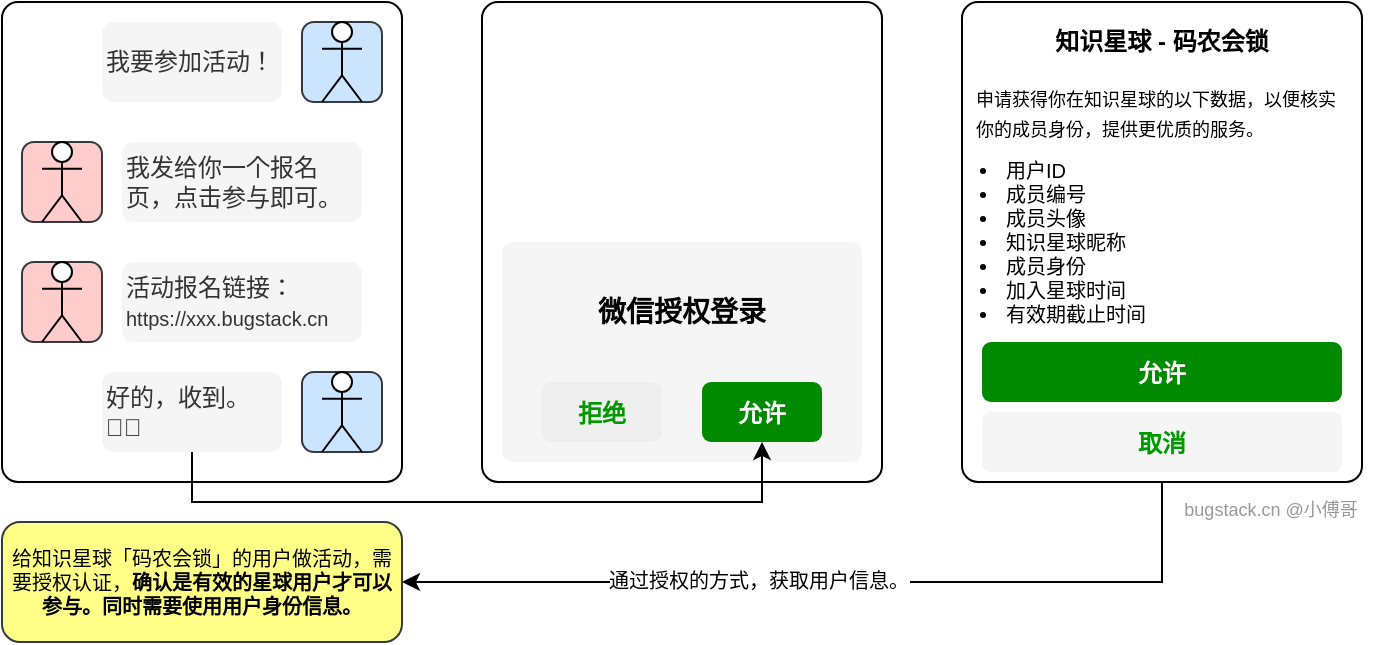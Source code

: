 <mxfile version="20.2.8" type="device" pages="5"><diagram id="_tD_tj0496sF8XPNchtV" name="首页"><mxGraphModel dx="949" dy="700" grid="0" gridSize="10" guides="1" tooltips="1" connect="1" arrows="1" fold="1" page="1" pageScale="1" pageWidth="900" pageHeight="1600" math="0" shadow="0"><root><mxCell id="0"/><mxCell id="1" parent="0"/><mxCell id="Uc8ltGNPcr15H5xEd5Sk-1" value="" style="rounded=1;whiteSpace=wrap;html=1;arcSize=4;" vertex="1" parent="1"><mxGeometry x="40" y="120" width="200" height="240" as="geometry"/></mxCell><mxCell id="Uc8ltGNPcr15H5xEd5Sk-2" value="" style="rounded=1;whiteSpace=wrap;html=1;arcSize=4;" vertex="1" parent="1"><mxGeometry x="280" y="120" width="200" height="240" as="geometry"/></mxCell><mxCell id="Uc8ltGNPcr15H5xEd5Sk-22" style="edgeStyle=orthogonalEdgeStyle;rounded=0;orthogonalLoop=1;jettySize=auto;html=1;exitX=0.5;exitY=1;exitDx=0;exitDy=0;entryX=1;entryY=0.5;entryDx=0;entryDy=0;fontSize=10;fontColor=#000000;" edge="1" parent="1" source="Uc8ltGNPcr15H5xEd5Sk-3" target="Uc8ltGNPcr15H5xEd5Sk-18"><mxGeometry relative="1" as="geometry"/></mxCell><mxCell id="Uc8ltGNPcr15H5xEd5Sk-23" value="通过授权的方式，获取用户信息。" style="edgeLabel;html=1;align=center;verticalAlign=middle;resizable=0;points=[];fontSize=10;fontColor=#000000;" vertex="1" connectable="0" parent="Uc8ltGNPcr15H5xEd5Sk-22"><mxGeometry x="0.174" y="-1" relative="1" as="geometry"><mxPoint as="offset"/></mxGeometry></mxCell><mxCell id="Uc8ltGNPcr15H5xEd5Sk-3" value="" style="rounded=1;whiteSpace=wrap;html=1;arcSize=4;" vertex="1" parent="1"><mxGeometry x="520" y="120" width="200" height="240" as="geometry"/></mxCell><mxCell id="Uc8ltGNPcr15H5xEd5Sk-5" value="" style="rounded=1;whiteSpace=wrap;html=1;fillColor=#ffcccc;strokeColor=#36393d;" vertex="1" parent="1"><mxGeometry x="50" y="190" width="40" height="40" as="geometry"/></mxCell><mxCell id="Uc8ltGNPcr15H5xEd5Sk-7" value="" style="shape=umlActor;verticalLabelPosition=bottom;verticalAlign=top;html=1;outlineConnect=0;" vertex="1" parent="1"><mxGeometry x="60" y="190" width="20" height="40" as="geometry"/></mxCell><mxCell id="Uc8ltGNPcr15H5xEd5Sk-8" value="我发给你一个报名页，点击参与即可。" style="rounded=1;whiteSpace=wrap;html=1;strokeColor=none;fillColor=#f5f5f5;fontColor=#333333;align=left;" vertex="1" parent="1"><mxGeometry x="100" y="190" width="120" height="40" as="geometry"/></mxCell><mxCell id="Uc8ltGNPcr15H5xEd5Sk-9" value="" style="rounded=1;whiteSpace=wrap;html=1;fontSize=10;arcSize=5;strokeColor=none;fillColor=#f5f5f5;fontColor=#333333;" vertex="1" parent="1"><mxGeometry x="290" y="240" width="180" height="110" as="geometry"/></mxCell><mxCell id="Uc8ltGNPcr15H5xEd5Sk-10" value="&lt;b&gt;&lt;font style=&quot;font-size: 14px;&quot;&gt;微信授权登录&lt;/font&gt;&lt;/b&gt;" style="rounded=1;whiteSpace=wrap;html=1;fontSize=10;fillColor=none;strokeColor=none;" vertex="1" parent="1"><mxGeometry x="300" y="260" width="160" height="30" as="geometry"/></mxCell><mxCell id="Uc8ltGNPcr15H5xEd5Sk-11" value="&lt;font color=&quot;#009900&quot; style=&quot;font-size: 12px;&quot;&gt;&lt;b&gt;拒绝&lt;/b&gt;&lt;/font&gt;" style="rounded=1;whiteSpace=wrap;html=1;fontSize=14;strokeColor=none;fillColor=#eeeeee;" vertex="1" parent="1"><mxGeometry x="310" y="310" width="60" height="30" as="geometry"/></mxCell><mxCell id="Uc8ltGNPcr15H5xEd5Sk-12" value="&lt;font style=&quot;font-size: 12px;&quot;&gt;&lt;b&gt;允许&lt;/b&gt;&lt;/font&gt;" style="rounded=1;whiteSpace=wrap;html=1;fontSize=14;fillColor=#008a00;strokeColor=none;fontColor=#ffffff;" vertex="1" parent="1"><mxGeometry x="390" y="310" width="60" height="30" as="geometry"/></mxCell><mxCell id="Uc8ltGNPcr15H5xEd5Sk-13" value="&lt;font color=&quot;#000000&quot;&gt;&lt;b&gt;知识星球 - 码农会锁&lt;/b&gt;&lt;/font&gt;" style="rounded=1;whiteSpace=wrap;html=1;strokeColor=none;fontSize=12;fontColor=#009900;fillColor=none;" vertex="1" parent="1"><mxGeometry x="560" y="130" width="120" height="20" as="geometry"/></mxCell><mxCell id="Uc8ltGNPcr15H5xEd5Sk-14" value="&lt;font style=&quot;font-size: 9px;&quot;&gt;申请获得你在知识星球的以下数据，以便核实你的成员身份，提供更优质的服务。&lt;/font&gt;" style="rounded=1;whiteSpace=wrap;html=1;strokeColor=none;fontSize=12;fontColor=#000000;fillColor=none;arcSize=9;align=left;" vertex="1" parent="1"><mxGeometry x="525" y="160" width="190" height="30" as="geometry"/></mxCell><mxCell id="Uc8ltGNPcr15H5xEd5Sk-15" value="&lt;ul style=&quot;font-size: 10px;&quot;&gt;&lt;li&gt;用户ID&lt;/li&gt;&lt;li&gt;成员编号&lt;/li&gt;&lt;li&gt;成员头像&lt;/li&gt;&lt;li&gt;知识星球昵称&lt;/li&gt;&lt;li&gt;成员身份&lt;/li&gt;&lt;li&gt;加入星球时间&lt;/li&gt;&lt;li&gt;有效期截止时间&lt;/li&gt;&lt;/ul&gt;" style="rounded=1;whiteSpace=wrap;html=1;strokeColor=none;fontSize=9;fontColor=#000000;fillColor=none;align=left;" vertex="1" parent="1"><mxGeometry x="500" y="180" width="160" height="120" as="geometry"/></mxCell><mxCell id="Uc8ltGNPcr15H5xEd5Sk-16" value="&lt;font style=&quot;font-size: 12px;&quot;&gt;&lt;b&gt;允许&lt;/b&gt;&lt;/font&gt;" style="rounded=1;whiteSpace=wrap;html=1;fontSize=14;fillColor=#008a00;strokeColor=none;fontColor=#ffffff;" vertex="1" parent="1"><mxGeometry x="530" y="290" width="180" height="30" as="geometry"/></mxCell><mxCell id="Uc8ltGNPcr15H5xEd5Sk-17" value="&lt;font color=&quot;#009900&quot;&gt;&lt;span style=&quot;font-size: 12px;&quot;&gt;&lt;b&gt;取消&lt;/b&gt;&lt;/span&gt;&lt;/font&gt;" style="rounded=1;whiteSpace=wrap;html=1;fontSize=14;strokeColor=none;fillColor=#f5f5f5;fontColor=#333333;" vertex="1" parent="1"><mxGeometry x="530" y="325" width="180" height="30" as="geometry"/></mxCell><mxCell id="Uc8ltGNPcr15H5xEd5Sk-20" value="" style="rounded=1;whiteSpace=wrap;html=1;strokeColor=none;fillColor=#f5f5f5;fontColor=#333333;" vertex="1" parent="1"><mxGeometry x="100" y="380" width="120" height="40" as="geometry"/></mxCell><mxCell id="Uc8ltGNPcr15H5xEd5Sk-18" value="给知识星球「码农会锁」的用户做活动，需要授权认证，&lt;b&gt;确认是有效的星球用户才可以参与。同时需要使用用户身份信息。&lt;/b&gt;" style="rounded=1;whiteSpace=wrap;html=1;fontSize=10;fillColor=#ffff88;strokeColor=#36393d;" vertex="1" parent="1"><mxGeometry x="40" y="380" width="200" height="60" as="geometry"/></mxCell><mxCell id="Uc8ltGNPcr15H5xEd5Sk-28" value="" style="rounded=1;whiteSpace=wrap;html=1;fillColor=#ffcccc;strokeColor=#36393d;" vertex="1" parent="1"><mxGeometry x="50" y="250" width="40" height="40" as="geometry"/></mxCell><mxCell id="Uc8ltGNPcr15H5xEd5Sk-29" value="" style="shape=umlActor;verticalLabelPosition=bottom;verticalAlign=top;html=1;outlineConnect=0;" vertex="1" parent="1"><mxGeometry x="60" y="250" width="20" height="40" as="geometry"/></mxCell><mxCell id="Uc8ltGNPcr15H5xEd5Sk-30" value="活动报名链接：&lt;br&gt;&lt;font style=&quot;font-size: 10px;&quot;&gt;https://xxx.bugstack.cn&lt;/font&gt;" style="rounded=1;whiteSpace=wrap;html=1;strokeColor=none;fillColor=#f5f5f5;fontColor=#333333;align=left;" vertex="1" parent="1"><mxGeometry x="100" y="250" width="120" height="40" as="geometry"/></mxCell><mxCell id="Uc8ltGNPcr15H5xEd5Sk-31" value="" style="rounded=1;whiteSpace=wrap;html=1;fillColor=#cce5ff;strokeColor=#36393d;" vertex="1" parent="1"><mxGeometry x="190" y="305" width="40" height="40" as="geometry"/></mxCell><mxCell id="Uc8ltGNPcr15H5xEd5Sk-32" value="" style="shape=umlActor;verticalLabelPosition=bottom;verticalAlign=top;html=1;outlineConnect=0;" vertex="1" parent="1"><mxGeometry x="200" y="305" width="20" height="40" as="geometry"/></mxCell><mxCell id="Uc8ltGNPcr15H5xEd5Sk-34" style="edgeStyle=orthogonalEdgeStyle;rounded=0;orthogonalLoop=1;jettySize=auto;html=1;exitX=0.5;exitY=1;exitDx=0;exitDy=0;entryX=0.5;entryY=1;entryDx=0;entryDy=0;fontSize=10;fontColor=#000000;" edge="1" parent="1" source="Uc8ltGNPcr15H5xEd5Sk-33" target="Uc8ltGNPcr15H5xEd5Sk-12"><mxGeometry relative="1" as="geometry"><Array as="points"><mxPoint x="135" y="370"/><mxPoint x="420" y="370"/></Array></mxGeometry></mxCell><mxCell id="Uc8ltGNPcr15H5xEd5Sk-33" value="好的，收到。👌🏻" style="rounded=1;whiteSpace=wrap;html=1;strokeColor=none;fillColor=#f5f5f5;fontColor=#333333;align=left;" vertex="1" parent="1"><mxGeometry x="90" y="305" width="90" height="40" as="geometry"/></mxCell><mxCell id="VbzLwZx2NcZE8y-3yPMU-1" value="" style="rounded=1;whiteSpace=wrap;html=1;fillColor=#cce5ff;strokeColor=#36393d;" vertex="1" parent="1"><mxGeometry x="190" y="130" width="40" height="40" as="geometry"/></mxCell><mxCell id="VbzLwZx2NcZE8y-3yPMU-2" value="" style="shape=umlActor;verticalLabelPosition=bottom;verticalAlign=top;html=1;outlineConnect=0;" vertex="1" parent="1"><mxGeometry x="200" y="130" width="20" height="40" as="geometry"/></mxCell><mxCell id="VbzLwZx2NcZE8y-3yPMU-3" value="我要参加活动！" style="rounded=1;whiteSpace=wrap;html=1;strokeColor=none;fillColor=#f5f5f5;fontColor=#333333;align=left;" vertex="1" parent="1"><mxGeometry x="90" y="130" width="90" height="40" as="geometry"/></mxCell><mxCell id="VbzLwZx2NcZE8y-3yPMU-4" value="&lt;font color=&quot;#999999&quot; style=&quot;font-size: 9px;&quot;&gt;bugstack.cn @小傅哥&lt;/font&gt;" style="text;html=1;align=center;verticalAlign=middle;resizable=0;points=[];autosize=1;strokeColor=none;fillColor=none;fontSize=12;fontColor=#000000;" vertex="1" parent="1"><mxGeometry x="621" y="360" width="105" height="26" as="geometry"/></mxCell></root></mxGraphModel></diagram><diagram id="t8_PyRGQgGMPQh1bC49v" name="授权模式"><mxGraphModel dx="1186" dy="875" grid="0" gridSize="10" guides="1" tooltips="1" connect="1" arrows="1" fold="1" page="1" pageScale="1" pageWidth="900" pageHeight="1600" math="0" shadow="0"><root><mxCell id="0"/><mxCell id="1" parent="0"/><mxCell id="vM6hglqG-vsO2rI4PPny-1" value="" style="rounded=1;whiteSpace=wrap;html=1;arcSize=4;" vertex="1" parent="1"><mxGeometry x="400" y="440" width="200" height="240" as="geometry"/></mxCell><mxCell id="czBoTG-buDyMtpC1KY-7-1" value="" style="rounded=1;whiteSpace=wrap;html=1;arcSize=4;" vertex="1" parent="1"><mxGeometry x="120" y="440" width="200" height="240" as="geometry"/></mxCell><mxCell id="mjs9ihx_LrS1OLXO4ZUC-1" value="" style="rounded=1;whiteSpace=wrap;html=1;arcSize=4;" vertex="1" parent="1"><mxGeometry x="120" y="160" width="200" height="240" as="geometry"/></mxCell><mxCell id="mjs9ihx_LrS1OLXO4ZUC-7" style="edgeStyle=orthogonalEdgeStyle;rounded=0;orthogonalLoop=1;jettySize=auto;html=1;exitX=1;exitY=0.5;exitDx=0;exitDy=0;entryX=0;entryY=0.5;entryDx=0;entryDy=0;fontSize=10;fontColor=#000000;curved=1;" edge="1" parent="1" source="DVYn1PTEu7do1STZgntk-1" target="mjs9ihx_LrS1OLXO4ZUC-1"><mxGeometry relative="1" as="geometry"/></mxCell><mxCell id="mjs9ihx_LrS1OLXO4ZUC-20" value="老哥，允许授权吗？" style="edgeLabel;html=1;align=center;verticalAlign=middle;resizable=0;points=[];fontSize=12;fontColor=#000000;" vertex="1" connectable="0" parent="mjs9ihx_LrS1OLXO4ZUC-7"><mxGeometry x="-0.054" relative="1" as="geometry"><mxPoint as="offset"/></mxGeometry></mxCell><mxCell id="czBoTG-buDyMtpC1KY-7-10" value="①" style="edgeLabel;html=1;align=center;verticalAlign=middle;resizable=0;points=[];fontSize=12;fontColor=#000000;" vertex="1" connectable="0" parent="mjs9ihx_LrS1OLXO4ZUC-7"><mxGeometry x="-0.589" y="-6" relative="1" as="geometry"><mxPoint as="offset"/></mxGeometry></mxCell><mxCell id="czBoTG-buDyMtpC1KY-7-9" style="edgeStyle=orthogonalEdgeStyle;curved=1;rounded=0;orthogonalLoop=1;jettySize=auto;html=1;exitX=0.5;exitY=1;exitDx=0;exitDy=0;entryX=0;entryY=0.5;entryDx=0;entryDy=0;fontSize=12;fontColor=#000000;" edge="1" parent="1" source="DVYn1PTEu7do1STZgntk-1" target="czBoTG-buDyMtpC1KY-7-5"><mxGeometry relative="1" as="geometry"/></mxCell><mxCell id="czBoTG-buDyMtpC1KY-7-13" value="④" style="edgeLabel;html=1;align=center;verticalAlign=middle;resizable=0;points=[];fontSize=12;fontColor=#000000;" vertex="1" connectable="0" parent="czBoTG-buDyMtpC1KY-7-9"><mxGeometry x="-0.618" y="1" relative="1" as="geometry"><mxPoint as="offset"/></mxGeometry></mxCell><mxCell id="czBoTG-buDyMtpC1KY-7-14" value="老哥，确认授权吗？" style="edgeLabel;html=1;align=center;verticalAlign=middle;resizable=0;points=[];fontSize=12;fontColor=#000000;" vertex="1" connectable="0" parent="czBoTG-buDyMtpC1KY-7-9"><mxGeometry x="-0.435" y="1" relative="1" as="geometry"><mxPoint as="offset"/></mxGeometry></mxCell><mxCell id="DVYn1PTEu7do1STZgntk-1" value="" style="rounded=1;whiteSpace=wrap;html=1;fillColor=#cce5ff;strokeColor=#36393d;" vertex="1" parent="1"><mxGeometry x="40" y="160" width="40" height="40" as="geometry"/></mxCell><mxCell id="DVYn1PTEu7do1STZgntk-2" value="" style="shape=umlActor;verticalLabelPosition=bottom;verticalAlign=top;html=1;outlineConnect=0;" vertex="1" parent="1"><mxGeometry x="50" y="160" width="20" height="40" as="geometry"/></mxCell><mxCell id="mjs9ihx_LrS1OLXO4ZUC-2" value="" style="rounded=1;whiteSpace=wrap;html=1;fontSize=10;arcSize=5;strokeColor=none;fillColor=#f5f5f5;fontColor=#333333;" vertex="1" parent="1"><mxGeometry x="130" y="280" width="180" height="110" as="geometry"/></mxCell><mxCell id="mjs9ihx_LrS1OLXO4ZUC-3" value="&lt;b&gt;&lt;font style=&quot;font-size: 14px;&quot;&gt;微信授权登录&lt;/font&gt;&lt;/b&gt;" style="rounded=1;whiteSpace=wrap;html=1;fontSize=10;fillColor=none;strokeColor=none;" vertex="1" parent="1"><mxGeometry x="140" y="300" width="160" height="30" as="geometry"/></mxCell><mxCell id="mjs9ihx_LrS1OLXO4ZUC-4" value="&lt;font color=&quot;#009900&quot; style=&quot;font-size: 12px;&quot;&gt;&lt;b&gt;拒绝&lt;/b&gt;&lt;/font&gt;" style="rounded=1;whiteSpace=wrap;html=1;fontSize=14;strokeColor=none;fillColor=#eeeeee;" vertex="1" parent="1"><mxGeometry x="150" y="350" width="60" height="30" as="geometry"/></mxCell><mxCell id="mjs9ihx_LrS1OLXO4ZUC-5" value="&lt;font style=&quot;font-size: 12px;&quot;&gt;&lt;b&gt;允许&lt;/b&gt;&lt;/font&gt;" style="rounded=1;whiteSpace=wrap;html=1;fontSize=14;fillColor=#008a00;strokeColor=none;fontColor=#ffffff;" vertex="1" parent="1"><mxGeometry x="230" y="350" width="60" height="30" as="geometry"/></mxCell><mxCell id="mjs9ihx_LrS1OLXO4ZUC-8" value="" style="rounded=1;whiteSpace=wrap;html=1;arcSize=4;" vertex="1" parent="1"><mxGeometry x="400" y="160" width="200" height="240" as="geometry"/></mxCell><mxCell id="mjs9ihx_LrS1OLXO4ZUC-14" value="&lt;b&gt;&lt;font style=&quot;font-size: 14px;&quot;&gt;第三方 APP&lt;/font&gt;&lt;/b&gt;" style="rounded=1;whiteSpace=wrap;html=1;strokeColor=none;fontSize=10;fontColor=#000000;fillColor=none;" vertex="1" parent="1"><mxGeometry x="140" y="170" width="160" height="30" as="geometry"/></mxCell><mxCell id="mjs9ihx_LrS1OLXO4ZUC-15" value="&lt;b&gt;&lt;font style=&quot;font-size: 14px;&quot;&gt;认证服务器&lt;/font&gt;&lt;/b&gt;" style="rounded=1;whiteSpace=wrap;html=1;strokeColor=none;fontSize=10;fontColor=#000000;fillColor=none;" vertex="1" parent="1"><mxGeometry x="420" y="170" width="160" height="30" as="geometry"/></mxCell><mxCell id="czBoTG-buDyMtpC1KY-7-15" style="edgeStyle=orthogonalEdgeStyle;curved=1;rounded=0;orthogonalLoop=1;jettySize=auto;html=1;exitX=0;exitY=0.5;exitDx=0;exitDy=0;entryX=1;entryY=0.5;entryDx=0;entryDy=0;fontSize=12;fontColor=#000000;" edge="1" parent="1" source="mjs9ihx_LrS1OLXO4ZUC-16" target="czBoTG-buDyMtpC1KY-7-2"><mxGeometry relative="1" as="geometry"><Array as="points"><mxPoint x="380" y="235"/><mxPoint x="380" y="460"/></Array></mxGeometry></mxCell><mxCell id="czBoTG-buDyMtpC1KY-7-16" value="跳转到授权页面" style="edgeLabel;html=1;align=center;verticalAlign=middle;resizable=0;points=[];fontSize=12;fontColor=#000000;" vertex="1" connectable="0" parent="czBoTG-buDyMtpC1KY-7-15"><mxGeometry x="0.428" y="-29" relative="1" as="geometry"><mxPoint as="offset"/></mxGeometry></mxCell><mxCell id="czBoTG-buDyMtpC1KY-7-18" value="③" style="edgeLabel;html=1;align=center;verticalAlign=middle;resizable=0;points=[];fontSize=12;fontColor=#000000;" vertex="1" connectable="0" parent="czBoTG-buDyMtpC1KY-7-15"><mxGeometry x="-0.92" y="3" relative="1" as="geometry"><mxPoint as="offset"/></mxGeometry></mxCell><mxCell id="mjs9ihx_LrS1OLXO4ZUC-16" value="&lt;span style=&quot;font-size: 12px;&quot;&gt;&lt;b&gt;授权终点&lt;/b&gt;&lt;/span&gt;" style="rounded=1;whiteSpace=wrap;html=1;fontSize=14;fillColor=#ffcccc;strokeColor=#36393d;" vertex="1" parent="1"><mxGeometry x="440" y="220" width="120" height="30" as="geometry"/></mxCell><mxCell id="mjs9ihx_LrS1OLXO4ZUC-18" style="edgeStyle=orthogonalEdgeStyle;curved=1;rounded=0;orthogonalLoop=1;jettySize=auto;html=1;exitX=1;exitY=0.5;exitDx=0;exitDy=0;entryX=0.465;entryY=-0.005;entryDx=0;entryDy=0;fontSize=14;fontColor=#000000;entryPerimeter=0;" edge="1" parent="1" source="mjs9ihx_LrS1OLXO4ZUC-5" target="mjs9ihx_LrS1OLXO4ZUC-16"><mxGeometry relative="1" as="geometry"/></mxCell><mxCell id="mjs9ihx_LrS1OLXO4ZUC-19" value="&lt;font style=&quot;font-size: 12px;&quot;&gt;授权请求&lt;/font&gt;" style="edgeLabel;html=1;align=center;verticalAlign=middle;resizable=0;points=[];fontSize=14;fontColor=#000000;" vertex="1" connectable="0" parent="mjs9ihx_LrS1OLXO4ZUC-18"><mxGeometry x="0.052" relative="1" as="geometry"><mxPoint as="offset"/></mxGeometry></mxCell><mxCell id="czBoTG-buDyMtpC1KY-7-19" value="②" style="edgeLabel;html=1;align=center;verticalAlign=middle;resizable=0;points=[];fontSize=12;fontColor=#000000;" vertex="1" connectable="0" parent="mjs9ihx_LrS1OLXO4ZUC-18"><mxGeometry x="-0.868" y="4" relative="1" as="geometry"><mxPoint as="offset"/></mxGeometry></mxCell><mxCell id="czBoTG-buDyMtpC1KY-7-2" value="&lt;font color=&quot;#000000&quot;&gt;&lt;b&gt;知识星球 - 码农会锁&lt;/b&gt;&lt;/font&gt;" style="rounded=1;whiteSpace=wrap;html=1;strokeColor=none;fontSize=12;fontColor=#009900;fillColor=none;" vertex="1" parent="1"><mxGeometry x="160" y="450" width="120" height="20" as="geometry"/></mxCell><mxCell id="czBoTG-buDyMtpC1KY-7-3" value="&lt;font style=&quot;font-size: 9px;&quot;&gt;申请获得你在知识星球的以下数据，以便核实你的成员身份，提供更优质的服务。&lt;/font&gt;" style="rounded=1;whiteSpace=wrap;html=1;strokeColor=none;fontSize=12;fontColor=#000000;fillColor=none;arcSize=9;align=left;" vertex="1" parent="1"><mxGeometry x="125" y="480" width="190" height="30" as="geometry"/></mxCell><mxCell id="czBoTG-buDyMtpC1KY-7-4" value="&lt;ul style=&quot;font-size: 10px;&quot;&gt;&lt;li&gt;用户ID&lt;/li&gt;&lt;li&gt;成员编号&lt;/li&gt;&lt;li&gt;成员头像&lt;/li&gt;&lt;li&gt;知识星球昵称&lt;/li&gt;&lt;li&gt;成员身份&lt;/li&gt;&lt;li&gt;加入星球时间&lt;/li&gt;&lt;li&gt;有效期截止时间&lt;/li&gt;&lt;/ul&gt;" style="rounded=1;whiteSpace=wrap;html=1;strokeColor=none;fontSize=9;fontColor=#000000;fillColor=none;align=left;" vertex="1" parent="1"><mxGeometry x="100" y="500" width="160" height="120" as="geometry"/></mxCell><mxCell id="czBoTG-buDyMtpC1KY-7-21" style="edgeStyle=orthogonalEdgeStyle;curved=1;rounded=0;orthogonalLoop=1;jettySize=auto;html=1;exitX=1;exitY=0.5;exitDx=0;exitDy=0;entryX=0;entryY=0.5;entryDx=0;entryDy=0;fontSize=12;fontColor=#000000;" edge="1" parent="1" source="czBoTG-buDyMtpC1KY-7-5" target="czBoTG-buDyMtpC1KY-7-20"><mxGeometry relative="1" as="geometry"><Array as="points"><mxPoint x="380" y="625"/><mxPoint x="380" y="280"/></Array></mxGeometry></mxCell><mxCell id="czBoTG-buDyMtpC1KY-7-22" value="⑤" style="edgeLabel;html=1;align=center;verticalAlign=middle;resizable=0;points=[];fontSize=12;fontColor=#000000;" vertex="1" connectable="0" parent="czBoTG-buDyMtpC1KY-7-21"><mxGeometry x="-0.866" y="5" relative="1" as="geometry"><mxPoint x="-7" as="offset"/></mxGeometry></mxCell><mxCell id="czBoTG-buDyMtpC1KY-7-5" value="&lt;font style=&quot;font-size: 12px;&quot;&gt;&lt;b&gt;允许&lt;/b&gt;&lt;/font&gt;" style="rounded=1;whiteSpace=wrap;html=1;fontSize=14;fillColor=#008a00;strokeColor=none;fontColor=#ffffff;" vertex="1" parent="1"><mxGeometry x="130" y="610" width="180" height="30" as="geometry"/></mxCell><mxCell id="czBoTG-buDyMtpC1KY-7-6" value="&lt;font color=&quot;#009900&quot;&gt;&lt;span style=&quot;font-size: 12px;&quot;&gt;&lt;b&gt;取消&lt;/b&gt;&lt;/span&gt;&lt;/font&gt;" style="rounded=1;whiteSpace=wrap;html=1;fontSize=14;strokeColor=none;fillColor=#f5f5f5;fontColor=#333333;" vertex="1" parent="1"><mxGeometry x="130" y="645" width="180" height="30" as="geometry"/></mxCell><mxCell id="vM6hglqG-vsO2rI4PPny-9" style="edgeStyle=orthogonalEdgeStyle;curved=1;rounded=0;orthogonalLoop=1;jettySize=auto;html=1;exitX=0.5;exitY=1;exitDx=0;exitDy=0;entryX=0;entryY=0.5;entryDx=0;entryDy=0;fontSize=12;fontColor=#000000;" edge="1" parent="1" source="czBoTG-buDyMtpC1KY-7-20" target="vM6hglqG-vsO2rI4PPny-7"><mxGeometry relative="1" as="geometry"/></mxCell><mxCell id="vM6hglqG-vsO2rI4PPny-13" value="⑥" style="edgeLabel;html=1;align=center;verticalAlign=middle;resizable=0;points=[];fontSize=12;fontColor=#000000;" vertex="1" connectable="0" parent="vM6hglqG-vsO2rI4PPny-9"><mxGeometry x="-0.916" relative="1" as="geometry"><mxPoint as="offset"/></mxGeometry></mxCell><mxCell id="czBoTG-buDyMtpC1KY-7-20" value="&lt;span style=&quot;font-size: 12px;&quot;&gt;&lt;b&gt;（&lt;/b&gt;&lt;/span&gt;&lt;b style=&quot;font-size: 12px;&quot;&gt;验证&lt;/b&gt;&lt;span style=&quot;font-size: 12px;&quot;&gt;&lt;b&gt;）授权终点&lt;/b&gt;&lt;/span&gt;" style="rounded=1;whiteSpace=wrap;html=1;fontSize=14;fillColor=#ffcccc;strokeColor=#36393d;" vertex="1" parent="1"><mxGeometry x="440" y="265" width="120" height="30" as="geometry"/></mxCell><mxCell id="vM6hglqG-vsO2rI4PPny-6" value="&lt;b&gt;&lt;font style=&quot;font-size: 14px;&quot;&gt;第三方 APP&lt;/font&gt;&lt;/b&gt;" style="rounded=1;whiteSpace=wrap;html=1;strokeColor=none;fontSize=10;fontColor=#000000;fillColor=none;" vertex="1" parent="1"><mxGeometry x="420" y="450" width="160" height="30" as="geometry"/></mxCell><mxCell id="vM6hglqG-vsO2rI4PPny-11" style="edgeStyle=orthogonalEdgeStyle;curved=1;rounded=0;orthogonalLoop=1;jettySize=auto;html=1;exitX=1;exitY=0.5;exitDx=0;exitDy=0;entryX=1;entryY=0.5;entryDx=0;entryDy=0;fontSize=12;fontColor=#000000;" edge="1" parent="1" source="vM6hglqG-vsO2rI4PPny-7" target="vM6hglqG-vsO2rI4PPny-10"><mxGeometry relative="1" as="geometry"/></mxCell><mxCell id="vM6hglqG-vsO2rI4PPny-12" value="验证授权码" style="edgeLabel;html=1;align=center;verticalAlign=middle;resizable=0;points=[];fontSize=12;fontColor=#000000;" vertex="1" connectable="0" parent="vM6hglqG-vsO2rI4PPny-11"><mxGeometry x="-0.057" y="1" relative="1" as="geometry"><mxPoint as="offset"/></mxGeometry></mxCell><mxCell id="vM6hglqG-vsO2rI4PPny-14" value="⑦" style="edgeLabel;html=1;align=center;verticalAlign=middle;resizable=0;points=[];fontSize=12;fontColor=#000000;" vertex="1" connectable="0" parent="vM6hglqG-vsO2rI4PPny-11"><mxGeometry x="-0.562" y="3" relative="1" as="geometry"><mxPoint as="offset"/></mxGeometry></mxCell><mxCell id="vM6hglqG-vsO2rI4PPny-7" value="&lt;span style=&quot;font-size: 12px;&quot;&gt;&lt;b&gt;授权码&lt;/b&gt;&lt;/span&gt;" style="rounded=1;whiteSpace=wrap;html=1;fontSize=14;fillColor=#cce5ff;strokeColor=#36393d;" vertex="1" parent="1"><mxGeometry x="440" y="490" width="120" height="30" as="geometry"/></mxCell><mxCell id="vM6hglqG-vsO2rI4PPny-16" style="edgeStyle=orthogonalEdgeStyle;curved=1;rounded=0;orthogonalLoop=1;jettySize=auto;html=1;exitX=1;exitY=0.25;exitDx=0;exitDy=0;entryX=1;entryY=0.5;entryDx=0;entryDy=0;fontSize=12;fontColor=#000000;" edge="1" parent="1" source="vM6hglqG-vsO2rI4PPny-10" target="vM6hglqG-vsO2rI4PPny-15"><mxGeometry relative="1" as="geometry"><Array as="points"><mxPoint x="620" y="327"/><mxPoint x="620" y="545"/></Array></mxGeometry></mxCell><mxCell id="vM6hglqG-vsO2rI4PPny-17" value="⑧" style="edgeLabel;html=1;align=center;verticalAlign=middle;resizable=0;points=[];fontSize=12;fontColor=#000000;" vertex="1" connectable="0" parent="vM6hglqG-vsO2rI4PPny-16"><mxGeometry x="-0.841" y="-8" relative="1" as="geometry"><mxPoint as="offset"/></mxGeometry></mxCell><mxCell id="vM6hglqG-vsO2rI4PPny-18" value="获取令牌码" style="edgeLabel;html=1;align=center;verticalAlign=middle;resizable=0;points=[];fontSize=12;fontColor=#000000;" vertex="1" connectable="0" parent="vM6hglqG-vsO2rI4PPny-16"><mxGeometry x="-0.268" y="-2" relative="1" as="geometry"><mxPoint as="offset"/></mxGeometry></mxCell><mxCell id="vM6hglqG-vsO2rI4PPny-10" value="&lt;span style=&quot;font-size: 12px;&quot;&gt;&lt;b&gt;令牌终点&lt;/b&gt;&lt;/span&gt;" style="rounded=1;whiteSpace=wrap;html=1;fontSize=14;fillColor=#ffcccc;strokeColor=#36393d;" vertex="1" parent="1"><mxGeometry x="440" y="320" width="120" height="30" as="geometry"/></mxCell><mxCell id="vM6hglqG-vsO2rI4PPny-27" style="edgeStyle=orthogonalEdgeStyle;curved=1;rounded=0;orthogonalLoop=1;jettySize=auto;html=1;exitX=0;exitY=0.5;exitDx=0;exitDy=0;entryX=0.25;entryY=0;entryDx=0;entryDy=0;fontSize=9;fontColor=#000000;" edge="1" parent="1" source="vM6hglqG-vsO2rI4PPny-15" target="vM6hglqG-vsO2rI4PPny-25"><mxGeometry relative="1" as="geometry"><Array as="points"><mxPoint x="332" y="545"/></Array></mxGeometry></mxCell><mxCell id="vM6hglqG-vsO2rI4PPny-28" value="&lt;font style=&quot;font-size: 12px;&quot;&gt;⑨&lt;/font&gt;" style="edgeLabel;html=1;align=center;verticalAlign=middle;resizable=0;points=[];fontSize=9;fontColor=#000000;" vertex="1" connectable="0" parent="vM6hglqG-vsO2rI4PPny-27"><mxGeometry x="-0.863" y="3" relative="1" as="geometry"><mxPoint as="offset"/></mxGeometry></mxCell><mxCell id="vM6hglqG-vsO2rI4PPny-15" value="&lt;span style=&quot;font-size: 12px;&quot;&gt;&lt;b&gt;令牌码&lt;/b&gt;&lt;/span&gt;" style="rounded=1;whiteSpace=wrap;html=1;fontSize=14;fillColor=#cce5ff;strokeColor=#36393d;" vertex="1" parent="1"><mxGeometry x="440" y="530" width="120" height="30" as="geometry"/></mxCell><mxCell id="vM6hglqG-vsO2rI4PPny-19" value="" style="rounded=1;whiteSpace=wrap;html=1;arcSize=4;" vertex="1" parent="1"><mxGeometry x="120" y="720" width="200" height="240" as="geometry"/></mxCell><mxCell id="vM6hglqG-vsO2rI4PPny-20" value="&lt;font color=&quot;#000000&quot;&gt;&lt;b&gt;知识星球 - 码农会锁&lt;br&gt;&lt;/b&gt;&lt;/font&gt;" style="rounded=1;whiteSpace=wrap;html=1;strokeColor=none;fontSize=12;fontColor=#009900;fillColor=none;" vertex="1" parent="1"><mxGeometry x="160" y="740" width="120" height="20" as="geometry"/></mxCell><mxCell id="vM6hglqG-vsO2rI4PPny-21" value="&lt;ul style=&quot;font-size: 10px;&quot;&gt;&lt;li&gt;用户ID&lt;/li&gt;&lt;li&gt;成员编号&lt;/li&gt;&lt;li&gt;成员头像&lt;/li&gt;&lt;li&gt;知识星球昵称&lt;/li&gt;&lt;li&gt;成员身份&lt;/li&gt;&lt;li&gt;加入星球时间&lt;/li&gt;&lt;li&gt;有效期截止时间&lt;/li&gt;&lt;/ul&gt;" style="rounded=1;whiteSpace=wrap;html=1;strokeColor=none;fontSize=9;fontColor=#000000;fillColor=none;align=left;" vertex="1" parent="1"><mxGeometry x="125" y="780" width="160" height="120" as="geometry"/></mxCell><mxCell id="vM6hglqG-vsO2rI4PPny-22" value="MySQL" style="shape=cylinder3;whiteSpace=wrap;html=1;boundedLbl=1;backgroundOutline=1;size=15;strokeColor=#B20000;fontSize=12;fontColor=#ffffff;fillColor=#e51400;" vertex="1" parent="1"><mxGeometry x="250" y="880" width="50" height="70" as="geometry"/></mxCell><mxCell id="vM6hglqG-vsO2rI4PPny-23" value="&lt;font style=&quot;font-size: 9px;&quot;&gt;&lt;b&gt;资源服务接口&lt;/b&gt;&lt;/font&gt;" style="text;html=1;align=center;verticalAlign=middle;resizable=0;points=[];autosize=1;strokeColor=none;fillColor=none;fontSize=12;fontColor=#000000;" vertex="1" parent="1"><mxGeometry x="180" y="750" width="80" height="30" as="geometry"/></mxCell><mxCell id="vM6hglqG-vsO2rI4PPny-34" style="edgeStyle=orthogonalEdgeStyle;curved=1;rounded=0;orthogonalLoop=1;jettySize=auto;html=1;exitX=1;exitY=0.5;exitDx=0;exitDy=0;entryX=0.5;entryY=1;entryDx=0;entryDy=0;fontSize=9;fontColor=#000000;" edge="1" parent="1" source="vM6hglqG-vsO2rI4PPny-24" target="vM6hglqG-vsO2rI4PPny-33"><mxGeometry relative="1" as="geometry"/></mxCell><mxCell id="vM6hglqG-vsO2rI4PPny-35" value="&lt;font style=&quot;font-size: 12px;&quot;&gt;11&lt;/font&gt;" style="edgeLabel;html=1;align=center;verticalAlign=middle;resizable=0;points=[];fontSize=9;fontColor=#000000;" vertex="1" connectable="0" parent="vM6hglqG-vsO2rI4PPny-34"><mxGeometry x="-0.826" y="2" relative="1" as="geometry"><mxPoint as="offset"/></mxGeometry></mxCell><mxCell id="vM6hglqG-vsO2rI4PPny-36" value="&lt;font style=&quot;font-size: 12px;&quot;&gt;拿到用户数据&lt;/font&gt;" style="edgeLabel;html=1;align=center;verticalAlign=middle;resizable=0;points=[];fontSize=9;fontColor=#000000;" vertex="1" connectable="0" parent="vM6hglqG-vsO2rI4PPny-34"><mxGeometry x="-0.382" y="25" relative="1" as="geometry"><mxPoint as="offset"/></mxGeometry></mxCell><mxCell id="vM6hglqG-vsO2rI4PPny-24" value="http 接口&amp;nbsp; &amp;nbsp; &amp;nbsp;" style="rounded=1;whiteSpace=wrap;html=1;fontSize=9;" vertex="1" parent="1"><mxGeometry x="280" y="790" width="70" height="20" as="geometry"/></mxCell><mxCell id="vM6hglqG-vsO2rI4PPny-30" style="edgeStyle=orthogonalEdgeStyle;curved=1;rounded=0;orthogonalLoop=1;jettySize=auto;html=1;exitX=0.5;exitY=1;exitDx=0;exitDy=0;entryX=1;entryY=0.5;entryDx=0;entryDy=0;fontSize=9;fontColor=#000000;" edge="1" parent="1" source="vM6hglqG-vsO2rI4PPny-25" target="vM6hglqG-vsO2rI4PPny-29"><mxGeometry relative="1" as="geometry"><Array as="points"><mxPoint x="335" y="840"/><mxPoint x="650" y="840"/><mxPoint x="650" y="375"/></Array></mxGeometry></mxCell><mxCell id="vM6hglqG-vsO2rI4PPny-31" value="&lt;font style=&quot;font-size: 12px;&quot;&gt;⑩&lt;/font&gt;" style="edgeLabel;html=1;align=center;verticalAlign=middle;resizable=0;points=[];fontSize=9;fontColor=#000000;" vertex="1" connectable="0" parent="vM6hglqG-vsO2rI4PPny-30"><mxGeometry x="-0.867" y="6" relative="1" as="geometry"><mxPoint as="offset"/></mxGeometry></mxCell><mxCell id="vM6hglqG-vsO2rI4PPny-32" value="&lt;font style=&quot;font-size: 12px;&quot;&gt;验证令牌码，得到放行反馈&lt;/font&gt;" style="edgeLabel;html=1;align=center;verticalAlign=middle;resizable=0;points=[];fontSize=9;fontColor=#000000;" vertex="1" connectable="0" parent="vM6hglqG-vsO2rI4PPny-30"><mxGeometry x="-0.791" y="3" relative="1" as="geometry"><mxPoint x="62" as="offset"/></mxGeometry></mxCell><mxCell id="vM6hglqG-vsO2rI4PPny-25" value="验证" style="rounded=1;whiteSpace=wrap;html=1;fontSize=9;" vertex="1" parent="1"><mxGeometry x="330" y="780" width="10" height="40" as="geometry"/></mxCell><mxCell id="vM6hglqG-vsO2rI4PPny-29" value="&lt;span style=&quot;font-size: 12px;&quot;&gt;&lt;b&gt;自省终点&lt;/b&gt;&lt;/span&gt;" style="rounded=1;whiteSpace=wrap;html=1;fontSize=14;fillColor=#ffcccc;strokeColor=#36393d;" vertex="1" parent="1"><mxGeometry x="439" y="360" width="120" height="30" as="geometry"/></mxCell><mxCell id="vM6hglqG-vsO2rI4PPny-33" value="&lt;span style=&quot;font-size: 12px;&quot;&gt;&lt;b&gt;用户数据&lt;/b&gt;&lt;/span&gt;" style="rounded=1;whiteSpace=wrap;html=1;fontSize=14;fillColor=#008a00;strokeColor=#005700;fontColor=#ffffff;" vertex="1" parent="1"><mxGeometry x="440" y="610" width="120" height="30" as="geometry"/></mxCell><mxCell id="vM6hglqG-vsO2rI4PPny-37" value="" style="shape=cylinder3;whiteSpace=wrap;html=1;boundedLbl=1;backgroundOutline=1;size=4.667;strokeColor=#B20000;fontSize=12;fontColor=#ffffff;fillColor=#e51400;" vertex="1" parent="1"><mxGeometry x="570" y="610" width="20" height="30" as="geometry"/></mxCell><mxCell id="cEAJ7DsEYCy8JWQHQByH-1" value="&lt;font color=&quot;#999999&quot; style=&quot;font-size: 9px;&quot;&gt;bugstack.cn @小傅哥&lt;/font&gt;" style="text;html=1;align=center;verticalAlign=middle;resizable=0;points=[];autosize=1;strokeColor=none;fillColor=none;fontSize=12;fontColor=#000000;" vertex="1" parent="1"><mxGeometry x="215" y="697" width="105" height="26" as="geometry"/></mxCell></root></mxGraphModel></diagram><diagram id="ehK7_di6xVS-qQYxWoe8" name="隐藏模式"><mxGraphModel dx="1186" dy="875" grid="0" gridSize="10" guides="1" tooltips="1" connect="1" arrows="1" fold="1" page="1" pageScale="1" pageWidth="900" pageHeight="1600" math="0" shadow="0"><root><mxCell id="0"/><mxCell id="1" parent="0"/><mxCell id="XKo5Ip9B6f9LcxtHtJBv-1" value="" style="rounded=1;whiteSpace=wrap;html=1;arcSize=4;" vertex="1" parent="1"><mxGeometry x="400" y="440" width="200" height="240" as="geometry"/></mxCell><mxCell id="kcklnBbq5VwHtvoJrKfh-1" value="" style="rounded=1;whiteSpace=wrap;html=1;arcSize=4;" vertex="1" parent="1"><mxGeometry x="120" y="440" width="200" height="240" as="geometry"/></mxCell><mxCell id="aQ35zdB6H88zeiBAh7Td-1" value="" style="rounded=1;whiteSpace=wrap;html=1;arcSize=4;" vertex="1" parent="1"><mxGeometry x="400" y="160" width="200" height="240" as="geometry"/></mxCell><mxCell id="9kA8rY0isQ_CfzUmdvmr-1" value="" style="rounded=1;whiteSpace=wrap;html=1;arcSize=4;" vertex="1" parent="1"><mxGeometry x="120" y="160" width="200" height="240" as="geometry"/></mxCell><mxCell id="9kA8rY0isQ_CfzUmdvmr-2" style="edgeStyle=orthogonalEdgeStyle;rounded=0;orthogonalLoop=1;jettySize=auto;html=1;exitX=1;exitY=0.5;exitDx=0;exitDy=0;entryX=0;entryY=0.5;entryDx=0;entryDy=0;fontSize=10;fontColor=#000000;curved=1;" edge="1" parent="1" source="9kA8rY0isQ_CfzUmdvmr-7" target="9kA8rY0isQ_CfzUmdvmr-1"><mxGeometry relative="1" as="geometry"/></mxCell><mxCell id="9kA8rY0isQ_CfzUmdvmr-3" value="老哥，允许授权吗？" style="edgeLabel;html=1;align=center;verticalAlign=middle;resizable=0;points=[];fontSize=12;fontColor=#000000;" vertex="1" connectable="0" parent="9kA8rY0isQ_CfzUmdvmr-2"><mxGeometry x="-0.054" relative="1" as="geometry"><mxPoint as="offset"/></mxGeometry></mxCell><mxCell id="9kA8rY0isQ_CfzUmdvmr-4" value="①" style="edgeLabel;html=1;align=center;verticalAlign=middle;resizable=0;points=[];fontSize=12;fontColor=#000000;" vertex="1" connectable="0" parent="9kA8rY0isQ_CfzUmdvmr-2"><mxGeometry x="-0.589" y="-6" relative="1" as="geometry"><mxPoint as="offset"/></mxGeometry></mxCell><mxCell id="lppNAHfr24trlXT1pQwx-1" style="edgeStyle=orthogonalEdgeStyle;curved=1;rounded=0;orthogonalLoop=1;jettySize=auto;html=1;exitX=0.5;exitY=1;exitDx=0;exitDy=0;entryX=0;entryY=0.5;entryDx=0;entryDy=0;fontSize=12;fontColor=#000000;" edge="1" parent="1" source="9kA8rY0isQ_CfzUmdvmr-7" target="kcklnBbq5VwHtvoJrKfh-4"><mxGeometry relative="1" as="geometry"/></mxCell><mxCell id="thTN_oAbY_W9tp2iiYYj-1" value="④" style="edgeLabel;html=1;align=center;verticalAlign=middle;resizable=0;points=[];fontSize=12;fontColor=#000000;" vertex="1" connectable="0" parent="lppNAHfr24trlXT1pQwx-1"><mxGeometry x="-0.628" y="1" relative="1" as="geometry"><mxPoint as="offset"/></mxGeometry></mxCell><mxCell id="thTN_oAbY_W9tp2iiYYj-2" value="老哥，确认授权吗？" style="edgeLabel;html=1;align=center;verticalAlign=middle;resizable=0;points=[];fontSize=12;fontColor=#000000;" vertex="1" connectable="0" parent="lppNAHfr24trlXT1pQwx-1"><mxGeometry x="-0.43" y="2" relative="1" as="geometry"><mxPoint as="offset"/></mxGeometry></mxCell><mxCell id="9kA8rY0isQ_CfzUmdvmr-7" value="" style="rounded=1;whiteSpace=wrap;html=1;fillColor=#cce5ff;strokeColor=#36393d;" vertex="1" parent="1"><mxGeometry x="40" y="160" width="40" height="40" as="geometry"/></mxCell><mxCell id="9kA8rY0isQ_CfzUmdvmr-8" value="" style="shape=umlActor;verticalLabelPosition=bottom;verticalAlign=top;html=1;outlineConnect=0;" vertex="1" parent="1"><mxGeometry x="50" y="160" width="20" height="40" as="geometry"/></mxCell><mxCell id="9kA8rY0isQ_CfzUmdvmr-9" value="" style="rounded=1;whiteSpace=wrap;html=1;fontSize=10;arcSize=5;strokeColor=none;fillColor=#f5f5f5;fontColor=#333333;" vertex="1" parent="1"><mxGeometry x="130" y="280" width="180" height="110" as="geometry"/></mxCell><mxCell id="9kA8rY0isQ_CfzUmdvmr-10" value="&lt;b&gt;&lt;font style=&quot;font-size: 14px;&quot;&gt;微信授权登录&lt;/font&gt;&lt;/b&gt;" style="rounded=1;whiteSpace=wrap;html=1;fontSize=10;fillColor=none;strokeColor=none;" vertex="1" parent="1"><mxGeometry x="140" y="300" width="160" height="30" as="geometry"/></mxCell><mxCell id="9kA8rY0isQ_CfzUmdvmr-11" value="&lt;font color=&quot;#009900&quot; style=&quot;font-size: 12px;&quot;&gt;&lt;b&gt;拒绝&lt;/b&gt;&lt;/font&gt;" style="rounded=1;whiteSpace=wrap;html=1;fontSize=14;strokeColor=none;fillColor=#eeeeee;" vertex="1" parent="1"><mxGeometry x="150" y="350" width="60" height="30" as="geometry"/></mxCell><mxCell id="HSHZIHUsVKkMqeym0Gyf-1" style="edgeStyle=orthogonalEdgeStyle;curved=1;rounded=0;orthogonalLoop=1;jettySize=auto;html=1;exitX=1;exitY=0.5;exitDx=0;exitDy=0;entryX=0.5;entryY=0;entryDx=0;entryDy=0;fontSize=12;fontColor=#000000;" edge="1" parent="1" source="9kA8rY0isQ_CfzUmdvmr-12" target="aQ35zdB6H88zeiBAh7Td-3"><mxGeometry relative="1" as="geometry"/></mxCell><mxCell id="7jWGoix1HkCqJZlNb-nH-1" value="授权请求" style="edgeLabel;html=1;align=center;verticalAlign=middle;resizable=0;points=[];fontSize=12;fontColor=#000000;" vertex="1" connectable="0" parent="HSHZIHUsVKkMqeym0Gyf-1"><mxGeometry x="0.094" y="1" relative="1" as="geometry"><mxPoint as="offset"/></mxGeometry></mxCell><mxCell id="ggUKTfkEFfNMeabg58Gy-2" value="②" style="edgeLabel;html=1;align=center;verticalAlign=middle;resizable=0;points=[];fontSize=12;fontColor=#000000;" vertex="1" connectable="0" parent="HSHZIHUsVKkMqeym0Gyf-1"><mxGeometry x="-0.791" y="13" relative="1" as="geometry"><mxPoint as="offset"/></mxGeometry></mxCell><mxCell id="9kA8rY0isQ_CfzUmdvmr-12" value="&lt;font style=&quot;font-size: 12px;&quot;&gt;&lt;b&gt;允许&lt;/b&gt;&lt;/font&gt;" style="rounded=1;whiteSpace=wrap;html=1;fontSize=14;fillColor=#008a00;strokeColor=none;fontColor=#ffffff;" vertex="1" parent="1"><mxGeometry x="230" y="350" width="60" height="30" as="geometry"/></mxCell><mxCell id="9kA8rY0isQ_CfzUmdvmr-13" value="&lt;b&gt;&lt;font style=&quot;font-size: 14px;&quot;&gt;第三方 APP&lt;/font&gt;&lt;/b&gt;" style="rounded=1;whiteSpace=wrap;html=1;strokeColor=none;fontSize=10;fontColor=#000000;fillColor=none;" vertex="1" parent="1"><mxGeometry x="140" y="170" width="160" height="30" as="geometry"/></mxCell><mxCell id="aQ35zdB6H88zeiBAh7Td-2" value="&lt;b&gt;&lt;font style=&quot;font-size: 14px;&quot;&gt;认证服务器&lt;/font&gt;&lt;/b&gt;" style="rounded=1;whiteSpace=wrap;html=1;strokeColor=none;fontSize=10;fontColor=#000000;fillColor=none;" vertex="1" parent="1"><mxGeometry x="420" y="170" width="160" height="30" as="geometry"/></mxCell><mxCell id="rtEZy4h2iHwFoHaETg9a-1" style="edgeStyle=orthogonalEdgeStyle;curved=1;rounded=0;orthogonalLoop=1;jettySize=auto;html=1;exitX=0;exitY=0.5;exitDx=0;exitDy=0;entryX=1;entryY=0.5;entryDx=0;entryDy=0;fontSize=12;fontColor=#000000;" edge="1" parent="1" source="aQ35zdB6H88zeiBAh7Td-3" target="kcklnBbq5VwHtvoJrKfh-2"><mxGeometry relative="1" as="geometry"><Array as="points"><mxPoint x="370" y="235"/><mxPoint x="370" y="460"/></Array></mxGeometry></mxCell><mxCell id="rtEZy4h2iHwFoHaETg9a-3" value="跳转授权页面" style="edgeLabel;html=1;align=center;verticalAlign=middle;resizable=0;points=[];fontSize=12;fontColor=#000000;" vertex="1" connectable="0" parent="rtEZy4h2iHwFoHaETg9a-1"><mxGeometry x="0.643" y="-9" relative="1" as="geometry"><mxPoint as="offset"/></mxGeometry></mxCell><mxCell id="ggUKTfkEFfNMeabg58Gy-1" value="③" style="edgeLabel;html=1;align=center;verticalAlign=middle;resizable=0;points=[];fontSize=12;fontColor=#000000;" vertex="1" connectable="0" parent="rtEZy4h2iHwFoHaETg9a-1"><mxGeometry x="-0.878" y="7" relative="1" as="geometry"><mxPoint y="-3" as="offset"/></mxGeometry></mxCell><mxCell id="aQ35zdB6H88zeiBAh7Td-3" value="&lt;span style=&quot;font-size: 12px;&quot;&gt;&lt;b&gt;授权终点&lt;/b&gt;&lt;/span&gt;" style="rounded=1;whiteSpace=wrap;html=1;fontSize=14;fillColor=#ffcccc;strokeColor=#36393d;" vertex="1" parent="1"><mxGeometry x="440" y="220" width="120" height="30" as="geometry"/></mxCell><mxCell id="kcklnBbq5VwHtvoJrKfh-2" value="&lt;font color=&quot;#000000&quot;&gt;&lt;b&gt;知识星球 - 码农会锁&lt;/b&gt;&lt;/font&gt;" style="rounded=1;whiteSpace=wrap;html=1;strokeColor=none;fontSize=12;fontColor=#009900;fillColor=none;" vertex="1" parent="1"><mxGeometry x="160" y="450" width="120" height="20" as="geometry"/></mxCell><mxCell id="kcklnBbq5VwHtvoJrKfh-3" value="&lt;font style=&quot;font-size: 9px;&quot;&gt;申请获得你在知识星球的以下数据，以便核实你的成员身份，提供更优质的服务。&lt;/font&gt;" style="rounded=1;whiteSpace=wrap;html=1;strokeColor=none;fontSize=12;fontColor=#000000;fillColor=none;arcSize=9;align=left;" vertex="1" parent="1"><mxGeometry x="125" y="480" width="190" height="30" as="geometry"/></mxCell><mxCell id="5ojknxj12_MDQRo1EjmH-1" style="edgeStyle=orthogonalEdgeStyle;curved=1;rounded=0;orthogonalLoop=1;jettySize=auto;html=1;exitX=1;exitY=0.5;exitDx=0;exitDy=0;entryX=0;entryY=0.5;entryDx=0;entryDy=0;fontSize=12;fontColor=#000000;" edge="1" parent="1" source="kcklnBbq5VwHtvoJrKfh-4" target="ggUKTfkEFfNMeabg58Gy-3"><mxGeometry relative="1" as="geometry"/></mxCell><mxCell id="5ojknxj12_MDQRo1EjmH-2" value="⑤" style="edgeLabel;html=1;align=center;verticalAlign=middle;resizable=0;points=[];fontSize=12;fontColor=#000000;" vertex="1" connectable="0" parent="5ojknxj12_MDQRo1EjmH-1"><mxGeometry x="-0.874" y="16" relative="1" as="geometry"><mxPoint as="offset"/></mxGeometry></mxCell><mxCell id="kcklnBbq5VwHtvoJrKfh-4" value="&lt;font style=&quot;font-size: 12px;&quot;&gt;&lt;b&gt;允许&lt;/b&gt;&lt;/font&gt;" style="rounded=1;whiteSpace=wrap;html=1;fontSize=14;fillColor=#008a00;strokeColor=none;fontColor=#ffffff;" vertex="1" parent="1"><mxGeometry x="130" y="610" width="180" height="30" as="geometry"/></mxCell><mxCell id="kcklnBbq5VwHtvoJrKfh-5" value="&lt;font color=&quot;#009900&quot;&gt;&lt;span style=&quot;font-size: 12px;&quot;&gt;&lt;b&gt;取消&lt;/b&gt;&lt;/span&gt;&lt;/font&gt;" style="rounded=1;whiteSpace=wrap;html=1;fontSize=14;strokeColor=none;fillColor=#f5f5f5;fontColor=#333333;" vertex="1" parent="1"><mxGeometry x="130" y="645" width="180" height="30" as="geometry"/></mxCell><mxCell id="6GjJaj3jteIAZmLMh-qB-1" value="&lt;ul style=&quot;font-size: 10px;&quot;&gt;&lt;li&gt;用户ID&lt;/li&gt;&lt;li&gt;成员编号&lt;/li&gt;&lt;li&gt;成员头像&lt;/li&gt;&lt;li&gt;知识星球昵称&lt;/li&gt;&lt;li&gt;成员身份&lt;/li&gt;&lt;li&gt;加入星球时间&lt;/li&gt;&lt;li&gt;有效期截止时间&lt;/li&gt;&lt;/ul&gt;" style="rounded=1;whiteSpace=wrap;html=1;strokeColor=none;fontSize=9;fontColor=#000000;fillColor=none;align=left;" vertex="1" parent="1"><mxGeometry x="100" y="500" width="160" height="120" as="geometry"/></mxCell><mxCell id="XKo5Ip9B6f9LcxtHtJBv-4" style="edgeStyle=orthogonalEdgeStyle;curved=1;rounded=0;orthogonalLoop=1;jettySize=auto;html=1;exitX=0.5;exitY=1;exitDx=0;exitDy=0;entryX=0;entryY=0.5;entryDx=0;entryDy=0;fontSize=12;fontColor=#000000;" edge="1" parent="1" source="ggUKTfkEFfNMeabg58Gy-3" target="XKo5Ip9B6f9LcxtHtJBv-3"><mxGeometry relative="1" as="geometry"/></mxCell><mxCell id="XKo5Ip9B6f9LcxtHtJBv-5" value="⑥" style="edgeLabel;html=1;align=center;verticalAlign=middle;resizable=0;points=[];fontSize=12;fontColor=#000000;" vertex="1" connectable="0" parent="XKo5Ip9B6f9LcxtHtJBv-4"><mxGeometry x="-0.865" relative="1" as="geometry"><mxPoint as="offset"/></mxGeometry></mxCell><mxCell id="ggUKTfkEFfNMeabg58Gy-3" value="&lt;span style=&quot;font-size: 12px;&quot;&gt;&lt;b&gt;（验证）授权终点&lt;/b&gt;&lt;/span&gt;" style="rounded=1;whiteSpace=wrap;html=1;fontSize=14;fillColor=#ffcccc;strokeColor=#36393d;" vertex="1" parent="1"><mxGeometry x="440" y="260" width="120" height="30" as="geometry"/></mxCell><mxCell id="XKo5Ip9B6f9LcxtHtJBv-2" value="&lt;b&gt;&lt;font style=&quot;font-size: 14px;&quot;&gt;第三方 APP&lt;/font&gt;&lt;/b&gt;" style="rounded=1;whiteSpace=wrap;html=1;strokeColor=none;fontSize=10;fontColor=#000000;fillColor=none;" vertex="1" parent="1"><mxGeometry x="420" y="450" width="160" height="30" as="geometry"/></mxCell><mxCell id="as7PLgf4vhksqRSvW9DW-8" style="edgeStyle=orthogonalEdgeStyle;curved=1;rounded=0;orthogonalLoop=1;jettySize=auto;html=1;exitX=0.25;exitY=1;exitDx=0;exitDy=0;entryX=0.5;entryY=0;entryDx=0;entryDy=0;fontSize=12;fontColor=#000000;" edge="1" parent="1" source="XKo5Ip9B6f9LcxtHtJBv-3" target="as7PLgf4vhksqRSvW9DW-7"><mxGeometry relative="1" as="geometry"><Array as="points"><mxPoint x="440" y="520"/><mxPoint x="440" y="650"/><mxPoint x="335" y="650"/></Array></mxGeometry></mxCell><mxCell id="n3dx-nKgZxIlEJyeHLz3-3" value="⑦" style="edgeLabel;html=1;align=center;verticalAlign=middle;resizable=0;points=[];fontSize=12;fontColor=#000000;" vertex="1" connectable="0" parent="as7PLgf4vhksqRSvW9DW-8"><mxGeometry x="-0.71" y="4" relative="1" as="geometry"><mxPoint as="offset"/></mxGeometry></mxCell><mxCell id="XKo5Ip9B6f9LcxtHtJBv-3" value="&lt;span style=&quot;font-size: 12px;&quot;&gt;&lt;b&gt;令牌码&lt;/b&gt;&lt;/span&gt;" style="rounded=1;whiteSpace=wrap;html=1;fontSize=14;fillColor=#cce5ff;strokeColor=#36393d;" vertex="1" parent="1"><mxGeometry x="440" y="490" width="120" height="30" as="geometry"/></mxCell><mxCell id="XKo5Ip9B6f9LcxtHtJBv-6" value="&lt;span style=&quot;font-size: 12px;&quot;&gt;&lt;b&gt;自省终点&lt;/b&gt;&lt;/span&gt;" style="rounded=1;whiteSpace=wrap;html=1;fontSize=14;fillColor=#ffcccc;strokeColor=#36393d;" vertex="1" parent="1"><mxGeometry x="440" y="330" width="120" height="30" as="geometry"/></mxCell><mxCell id="as7PLgf4vhksqRSvW9DW-1" value="" style="rounded=1;whiteSpace=wrap;html=1;arcSize=4;" vertex="1" parent="1"><mxGeometry x="120" y="720" width="200" height="240" as="geometry"/></mxCell><mxCell id="as7PLgf4vhksqRSvW9DW-2" value="&lt;font color=&quot;#000000&quot;&gt;&lt;b&gt;知识星球 - 码农会锁&lt;br&gt;&lt;/b&gt;&lt;/font&gt;" style="rounded=1;whiteSpace=wrap;html=1;strokeColor=none;fontSize=12;fontColor=#009900;fillColor=none;" vertex="1" parent="1"><mxGeometry x="160" y="740" width="120" height="20" as="geometry"/></mxCell><mxCell id="as7PLgf4vhksqRSvW9DW-3" value="&lt;ul style=&quot;font-size: 10px;&quot;&gt;&lt;li&gt;用户ID&lt;/li&gt;&lt;li&gt;成员编号&lt;/li&gt;&lt;li&gt;成员头像&lt;/li&gt;&lt;li&gt;知识星球昵称&lt;/li&gt;&lt;li&gt;成员身份&lt;/li&gt;&lt;li&gt;加入星球时间&lt;/li&gt;&lt;li&gt;有效期截止时间&lt;/li&gt;&lt;/ul&gt;" style="rounded=1;whiteSpace=wrap;html=1;strokeColor=none;fontSize=9;fontColor=#000000;fillColor=none;align=left;" vertex="1" parent="1"><mxGeometry x="125" y="780" width="160" height="120" as="geometry"/></mxCell><mxCell id="as7PLgf4vhksqRSvW9DW-4" value="MySQL" style="shape=cylinder3;whiteSpace=wrap;html=1;boundedLbl=1;backgroundOutline=1;size=15;strokeColor=#B20000;fontSize=12;fontColor=#ffffff;fillColor=#e51400;" vertex="1" parent="1"><mxGeometry x="250" y="880" width="50" height="70" as="geometry"/></mxCell><mxCell id="as7PLgf4vhksqRSvW9DW-5" value="&lt;font style=&quot;font-size: 9px;&quot;&gt;&lt;b&gt;资源服务接口&lt;/b&gt;&lt;/font&gt;" style="text;html=1;align=center;verticalAlign=middle;resizable=0;points=[];autosize=1;strokeColor=none;fillColor=none;fontSize=12;fontColor=#000000;" vertex="1" parent="1"><mxGeometry x="180" y="750" width="80" height="30" as="geometry"/></mxCell><mxCell id="R1i7cT_T_UjCy_hbIPPy-1" style="edgeStyle=orthogonalEdgeStyle;curved=1;rounded=0;orthogonalLoop=1;jettySize=auto;html=1;exitX=1;exitY=0.5;exitDx=0;exitDy=0;fontSize=12;fontColor=#000000;" edge="1" parent="1" source="as7PLgf4vhksqRSvW9DW-6" target="n3dx-nKgZxIlEJyeHLz3-1"><mxGeometry relative="1" as="geometry"/></mxCell><mxCell id="R1i7cT_T_UjCy_hbIPPy-2" value="拿到用户数据" style="edgeLabel;html=1;align=center;verticalAlign=middle;resizable=0;points=[];fontSize=12;fontColor=#000000;" vertex="1" connectable="0" parent="R1i7cT_T_UjCy_hbIPPy-1"><mxGeometry x="-0.317" y="31" relative="1" as="geometry"><mxPoint as="offset"/></mxGeometry></mxCell><mxCell id="as7PLgf4vhksqRSvW9DW-6" value="http 接口&amp;nbsp; &amp;nbsp; &amp;nbsp;" style="rounded=1;whiteSpace=wrap;html=1;fontSize=9;" vertex="1" parent="1"><mxGeometry x="280" y="790" width="70" height="20" as="geometry"/></mxCell><mxCell id="3KiHNgOQnnYRDxBmot6k-1" style="edgeStyle=orthogonalEdgeStyle;curved=1;rounded=0;orthogonalLoop=1;jettySize=auto;html=1;exitX=0.5;exitY=1;exitDx=0;exitDy=0;entryX=1;entryY=0.5;entryDx=0;entryDy=0;fontSize=12;fontColor=#000000;" edge="1" parent="1" source="as7PLgf4vhksqRSvW9DW-7" target="XKo5Ip9B6f9LcxtHtJBv-6"><mxGeometry relative="1" as="geometry"><Array as="points"><mxPoint x="335" y="840"/><mxPoint x="620" y="840"/><mxPoint x="620" y="345"/></Array></mxGeometry></mxCell><mxCell id="3KiHNgOQnnYRDxBmot6k-2" value="⑧" style="edgeLabel;html=1;align=center;verticalAlign=middle;resizable=0;points=[];fontSize=12;fontColor=#000000;" vertex="1" connectable="0" parent="3KiHNgOQnnYRDxBmot6k-1"><mxGeometry x="-0.896" y="5" relative="1" as="geometry"><mxPoint as="offset"/></mxGeometry></mxCell><mxCell id="SbiKHKBEqy9vTeTAuHaJ-1" value="&lt;font style=&quot;font-size: 12px;&quot;&gt;验证令牌码，得到放行反馈&lt;/font&gt;" style="edgeLabel;html=1;align=center;verticalAlign=middle;resizable=0;points=[];fontSize=12;fontColor=#000000;" vertex="1" connectable="0" parent="3KiHNgOQnnYRDxBmot6k-1"><mxGeometry x="-0.776" y="1" relative="1" as="geometry"><mxPoint x="49" as="offset"/></mxGeometry></mxCell><mxCell id="as7PLgf4vhksqRSvW9DW-7" value="验证" style="rounded=1;whiteSpace=wrap;html=1;fontSize=9;" vertex="1" parent="1"><mxGeometry x="330" y="780" width="10" height="40" as="geometry"/></mxCell><mxCell id="n3dx-nKgZxIlEJyeHLz3-1" value="&lt;span style=&quot;font-size: 12px;&quot;&gt;&lt;b&gt;用户数据&lt;/b&gt;&lt;/span&gt;" style="rounded=1;whiteSpace=wrap;html=1;fontSize=14;fillColor=#008a00;strokeColor=#005700;fontColor=#ffffff;" vertex="1" parent="1"><mxGeometry x="440" y="610" width="120" height="30" as="geometry"/></mxCell><mxCell id="n3dx-nKgZxIlEJyeHLz3-2" value="" style="shape=cylinder3;whiteSpace=wrap;html=1;boundedLbl=1;backgroundOutline=1;size=4.667;strokeColor=#B20000;fontSize=12;fontColor=#ffffff;fillColor=#e51400;" vertex="1" parent="1"><mxGeometry x="570" y="610" width="20" height="30" as="geometry"/></mxCell><mxCell id="dnkCFJuAvZbXBhh7axcs-1" value="&lt;font color=&quot;#999999&quot; style=&quot;font-size: 9px;&quot;&gt;bugstack.cn @小傅哥&lt;/font&gt;" style="text;html=1;align=center;verticalAlign=middle;resizable=0;points=[];autosize=1;strokeColor=none;fillColor=none;fontSize=12;fontColor=#000000;" vertex="1" parent="1"><mxGeometry x="222.5" y="414" width="105" height="26" as="geometry"/></mxCell></root></mxGraphModel></diagram><diagram id="W0eNuD9bfVLC9iJ0O4d1" name="密码模式"><mxGraphModel dx="1186" dy="875" grid="0" gridSize="10" guides="1" tooltips="1" connect="1" arrows="1" fold="1" page="1" pageScale="1" pageWidth="900" pageHeight="1600" math="0" shadow="0"><root><mxCell id="0"/><mxCell id="1" parent="0"/><mxCell id="ys9sWt7NMbqALZd6TjqL-1" value="" style="rounded=1;whiteSpace=wrap;html=1;arcSize=4;" vertex="1" parent="1"><mxGeometry x="400" y="440" width="200" height="240" as="geometry"/></mxCell><mxCell id="VXKcU2b9Tm_gWhHiz4QY-1" value="" style="rounded=1;whiteSpace=wrap;html=1;arcSize=4;" vertex="1" parent="1"><mxGeometry x="400" y="160" width="200" height="240" as="geometry"/></mxCell><mxCell id="hW5MD7vDzqCb0POtPYlB-1" value="" style="rounded=1;whiteSpace=wrap;html=1;arcSize=4;" vertex="1" parent="1"><mxGeometry x="120" y="440" width="200" height="240" as="geometry"/></mxCell><mxCell id="ZigOMBP4bQNy9azuhxJ_-1" value="" style="rounded=1;whiteSpace=wrap;html=1;arcSize=4;" vertex="1" parent="1"><mxGeometry x="120" y="160" width="200" height="240" as="geometry"/></mxCell><mxCell id="ZigOMBP4bQNy9azuhxJ_-2" style="edgeStyle=orthogonalEdgeStyle;rounded=0;orthogonalLoop=1;jettySize=auto;html=1;exitX=1;exitY=0.5;exitDx=0;exitDy=0;entryX=0;entryY=0.5;entryDx=0;entryDy=0;fontSize=10;fontColor=#000000;curved=1;" edge="1" parent="1" source="ZigOMBP4bQNy9azuhxJ_-7" target="ZigOMBP4bQNy9azuhxJ_-1"><mxGeometry relative="1" as="geometry"/></mxCell><mxCell id="ZigOMBP4bQNy9azuhxJ_-3" value="老哥，允许授权吗？" style="edgeLabel;html=1;align=center;verticalAlign=middle;resizable=0;points=[];fontSize=12;fontColor=#000000;" vertex="1" connectable="0" parent="ZigOMBP4bQNy9azuhxJ_-2"><mxGeometry x="-0.054" relative="1" as="geometry"><mxPoint as="offset"/></mxGeometry></mxCell><mxCell id="ZigOMBP4bQNy9azuhxJ_-4" value="①" style="edgeLabel;html=1;align=center;verticalAlign=middle;resizable=0;points=[];fontSize=12;fontColor=#000000;" vertex="1" connectable="0" parent="ZigOMBP4bQNy9azuhxJ_-2"><mxGeometry x="-0.589" y="-6" relative="1" as="geometry"><mxPoint as="offset"/></mxGeometry></mxCell><mxCell id="ALDZeQpnojZknR9-Cqoi-2" style="edgeStyle=orthogonalEdgeStyle;curved=1;rounded=0;orthogonalLoop=1;jettySize=auto;html=1;exitX=0.5;exitY=1;exitDx=0;exitDy=0;entryX=0;entryY=0.5;entryDx=0;entryDy=0;fontSize=12;fontColor=#000000;" edge="1" parent="1" source="ZigOMBP4bQNy9azuhxJ_-7" target="hW5MD7vDzqCb0POtPYlB-4"><mxGeometry relative="1" as="geometry"/></mxCell><mxCell id="58_uqlHrniaM0_-hPE0s-1" value="老哥，确认授权吗？" style="edgeLabel;html=1;align=center;verticalAlign=middle;resizable=0;points=[];fontSize=12;fontColor=#000000;" vertex="1" connectable="0" parent="ALDZeQpnojZknR9-Cqoi-2"><mxGeometry x="-0.395" y="2" relative="1" as="geometry"><mxPoint as="offset"/></mxGeometry></mxCell><mxCell id="58_uqlHrniaM0_-hPE0s-2" value="②" style="edgeLabel;html=1;align=center;verticalAlign=middle;resizable=0;points=[];fontSize=12;fontColor=#000000;" vertex="1" connectable="0" parent="ALDZeQpnojZknR9-Cqoi-2"><mxGeometry x="-0.825" y="-1" relative="1" as="geometry"><mxPoint as="offset"/></mxGeometry></mxCell><mxCell id="ZigOMBP4bQNy9azuhxJ_-7" value="" style="rounded=1;whiteSpace=wrap;html=1;fillColor=#cce5ff;strokeColor=#36393d;" vertex="1" parent="1"><mxGeometry x="40" y="160" width="40" height="40" as="geometry"/></mxCell><mxCell id="ZigOMBP4bQNy9azuhxJ_-8" value="" style="shape=umlActor;verticalLabelPosition=bottom;verticalAlign=top;html=1;outlineConnect=0;" vertex="1" parent="1"><mxGeometry x="50" y="160" width="20" height="40" as="geometry"/></mxCell><mxCell id="ZigOMBP4bQNy9azuhxJ_-9" value="" style="rounded=1;whiteSpace=wrap;html=1;fontSize=10;arcSize=5;strokeColor=none;fillColor=#f5f5f5;fontColor=#333333;" vertex="1" parent="1"><mxGeometry x="130" y="280" width="180" height="110" as="geometry"/></mxCell><mxCell id="ZigOMBP4bQNy9azuhxJ_-10" value="&lt;b&gt;&lt;font style=&quot;font-size: 14px;&quot;&gt;微信授权登录&lt;/font&gt;&lt;/b&gt;" style="rounded=1;whiteSpace=wrap;html=1;fontSize=10;fillColor=none;strokeColor=none;" vertex="1" parent="1"><mxGeometry x="140" y="300" width="160" height="30" as="geometry"/></mxCell><mxCell id="ZigOMBP4bQNy9azuhxJ_-11" value="&lt;font color=&quot;#009900&quot; style=&quot;font-size: 12px;&quot;&gt;&lt;b&gt;拒绝&lt;/b&gt;&lt;/font&gt;" style="rounded=1;whiteSpace=wrap;html=1;fontSize=14;strokeColor=none;fillColor=#eeeeee;" vertex="1" parent="1"><mxGeometry x="150" y="350" width="60" height="30" as="geometry"/></mxCell><mxCell id="hW5MD7vDzqCb0POtPYlB-6" style="edgeStyle=orthogonalEdgeStyle;curved=1;rounded=0;orthogonalLoop=1;jettySize=auto;html=1;exitX=1;exitY=0.5;exitDx=0;exitDy=0;entryX=1;entryY=0.5;entryDx=0;entryDy=0;fontSize=12;fontColor=#000000;" edge="1" parent="1" source="ZigOMBP4bQNy9azuhxJ_-13" target="hW5MD7vDzqCb0POtPYlB-2"><mxGeometry relative="1" as="geometry"/></mxCell><mxCell id="ZigOMBP4bQNy9azuhxJ_-13" value="&lt;font style=&quot;font-size: 12px;&quot;&gt;&lt;b&gt;允许&lt;/b&gt;&lt;/font&gt;" style="rounded=1;whiteSpace=wrap;html=1;fontSize=14;fillColor=#008a00;strokeColor=none;fontColor=#ffffff;" vertex="1" parent="1"><mxGeometry x="230" y="350" width="60" height="30" as="geometry"/></mxCell><mxCell id="ZigOMBP4bQNy9azuhxJ_-14" value="&lt;b&gt;&lt;font style=&quot;font-size: 14px;&quot;&gt;第三方 APP&lt;/font&gt;&lt;/b&gt;" style="rounded=1;whiteSpace=wrap;html=1;strokeColor=none;fontSize=10;fontColor=#000000;fillColor=none;" vertex="1" parent="1"><mxGeometry x="140" y="170" width="160" height="30" as="geometry"/></mxCell><mxCell id="hW5MD7vDzqCb0POtPYlB-2" value="&lt;font color=&quot;#000000&quot;&gt;&lt;b&gt;知识星球 - 码农会锁&lt;/b&gt;&lt;/font&gt;" style="rounded=1;whiteSpace=wrap;html=1;strokeColor=none;fontSize=12;fontColor=#009900;fillColor=none;" vertex="1" parent="1"><mxGeometry x="160" y="450" width="120" height="20" as="geometry"/></mxCell><mxCell id="hW5MD7vDzqCb0POtPYlB-3" value="&lt;font style=&quot;font-size: 9px;&quot;&gt;申请获得你在知识星球的以下数据，以便核实你的成员身份，提供更优质的服务。&lt;/font&gt;" style="rounded=1;whiteSpace=wrap;html=1;strokeColor=none;fontSize=12;fontColor=#000000;fillColor=none;arcSize=9;align=left;" vertex="1" parent="1"><mxGeometry x="125" y="480" width="190" height="30" as="geometry"/></mxCell><mxCell id="VXKcU2b9Tm_gWhHiz4QY-4" style="edgeStyle=orthogonalEdgeStyle;curved=1;rounded=0;orthogonalLoop=1;jettySize=auto;html=1;exitX=1;exitY=0.5;exitDx=0;exitDy=0;entryX=0;entryY=0.5;entryDx=0;entryDy=0;fontSize=12;fontColor=#000000;" edge="1" parent="1" source="hW5MD7vDzqCb0POtPYlB-4" target="VXKcU2b9Tm_gWhHiz4QY-3"><mxGeometry relative="1" as="geometry"/></mxCell><mxCell id="TYv_wL9tltI_yWOgiaYX-1" value="③" style="edgeLabel;html=1;align=center;verticalAlign=middle;resizable=0;points=[];fontSize=12;fontColor=#000000;" vertex="1" connectable="0" parent="VXKcU2b9Tm_gWhHiz4QY-4"><mxGeometry x="-0.858" y="18" relative="1" as="geometry"><mxPoint x="-7" as="offset"/></mxGeometry></mxCell><mxCell id="TYv_wL9tltI_yWOgiaYX-2" value="请求令牌码" style="edgeLabel;html=1;align=center;verticalAlign=middle;resizable=0;points=[];fontSize=12;fontColor=#000000;" vertex="1" connectable="0" parent="VXKcU2b9Tm_gWhHiz4QY-4"><mxGeometry x="-0.513" y="12" relative="1" as="geometry"><mxPoint as="offset"/></mxGeometry></mxCell><mxCell id="hW5MD7vDzqCb0POtPYlB-4" value="&lt;font style=&quot;font-size: 12px;&quot;&gt;&lt;b&gt;允许&lt;/b&gt;&lt;/font&gt;" style="rounded=1;whiteSpace=wrap;html=1;fontSize=14;fillColor=#008a00;strokeColor=none;fontColor=#ffffff;" vertex="1" parent="1"><mxGeometry x="130" y="610" width="180" height="30" as="geometry"/></mxCell><mxCell id="hW5MD7vDzqCb0POtPYlB-5" value="&lt;font color=&quot;#009900&quot;&gt;&lt;span style=&quot;font-size: 12px;&quot;&gt;&lt;b&gt;取消&lt;/b&gt;&lt;/span&gt;&lt;/font&gt;" style="rounded=1;whiteSpace=wrap;html=1;fontSize=14;strokeColor=none;fillColor=#f5f5f5;fontColor=#333333;" vertex="1" parent="1"><mxGeometry x="130" y="645" width="180" height="30" as="geometry"/></mxCell><mxCell id="ALDZeQpnojZknR9-Cqoi-1" value="&lt;ul style=&quot;font-size: 10px;&quot;&gt;&lt;li&gt;用户ID&lt;/li&gt;&lt;li&gt;成员编号&lt;/li&gt;&lt;li&gt;成员头像&lt;/li&gt;&lt;li&gt;知识星球昵称&lt;/li&gt;&lt;li&gt;成员身份&lt;/li&gt;&lt;li&gt;加入星球时间&lt;/li&gt;&lt;li&gt;有效期截止时间&lt;/li&gt;&lt;/ul&gt;" style="rounded=1;whiteSpace=wrap;html=1;strokeColor=none;fontSize=9;fontColor=#000000;fillColor=none;align=left;" vertex="1" parent="1"><mxGeometry x="100" y="500" width="160" height="120" as="geometry"/></mxCell><mxCell id="VXKcU2b9Tm_gWhHiz4QY-2" value="&lt;b&gt;&lt;font style=&quot;font-size: 14px;&quot;&gt;认证服务器&lt;/font&gt;&lt;/b&gt;" style="rounded=1;whiteSpace=wrap;html=1;strokeColor=none;fontSize=10;fontColor=#000000;fillColor=none;" vertex="1" parent="1"><mxGeometry x="420" y="170" width="160" height="30" as="geometry"/></mxCell><mxCell id="ys9sWt7NMbqALZd6TjqL-6" style="edgeStyle=orthogonalEdgeStyle;curved=1;rounded=0;orthogonalLoop=1;jettySize=auto;html=1;exitX=1;exitY=0.5;exitDx=0;exitDy=0;entryX=1;entryY=0.5;entryDx=0;entryDy=0;fontSize=12;fontColor=#000000;" edge="1" parent="1" source="VXKcU2b9Tm_gWhHiz4QY-3" target="ys9sWt7NMbqALZd6TjqL-3"><mxGeometry relative="1" as="geometry"/></mxCell><mxCell id="ys9sWt7NMbqALZd6TjqL-7" value="④" style="edgeLabel;html=1;align=center;verticalAlign=middle;resizable=0;points=[];fontSize=12;fontColor=#000000;" vertex="1" connectable="0" parent="ys9sWt7NMbqALZd6TjqL-6"><mxGeometry x="-0.67" y="-5" relative="1" as="geometry"><mxPoint x="1" as="offset"/></mxGeometry></mxCell><mxCell id="VXKcU2b9Tm_gWhHiz4QY-3" value="&lt;span style=&quot;font-size: 12px;&quot;&gt;&lt;b&gt;授权终点&lt;/b&gt;&lt;/span&gt;" style="rounded=1;whiteSpace=wrap;html=1;fontSize=14;fillColor=#ffcccc;strokeColor=#36393d;" vertex="1" parent="1"><mxGeometry x="440" y="220" width="120" height="30" as="geometry"/></mxCell><mxCell id="ys9sWt7NMbqALZd6TjqL-2" value="&lt;b&gt;&lt;font style=&quot;font-size: 14px;&quot;&gt;第三方 APP&lt;/font&gt;&lt;/b&gt;" style="rounded=1;whiteSpace=wrap;html=1;strokeColor=none;fontSize=10;fontColor=#000000;fillColor=none;" vertex="1" parent="1"><mxGeometry x="420" y="450" width="160" height="30" as="geometry"/></mxCell><mxCell id="LRqF99QH1khNqw4DHIPu-1" style="edgeStyle=orthogonalEdgeStyle;curved=1;rounded=0;orthogonalLoop=1;jettySize=auto;html=1;exitX=0;exitY=0.5;exitDx=0;exitDy=0;entryX=0.5;entryY=0;entryDx=0;entryDy=0;fontSize=12;fontColor=#000000;" edge="1" parent="1" source="ys9sWt7NMbqALZd6TjqL-3" target="QR5hsEMyaQFDYZldPf1l-9"><mxGeometry relative="1" as="geometry"/></mxCell><mxCell id="LRqF99QH1khNqw4DHIPu-3" value="⑤" style="edgeLabel;html=1;align=center;verticalAlign=middle;resizable=0;points=[];fontSize=12;fontColor=#000000;" vertex="1" connectable="0" parent="LRqF99QH1khNqw4DHIPu-1"><mxGeometry x="-0.864" y="7" relative="1" as="geometry"><mxPoint as="offset"/></mxGeometry></mxCell><mxCell id="ys9sWt7NMbqALZd6TjqL-3" value="&lt;span style=&quot;font-size: 12px;&quot;&gt;&lt;b&gt;令牌码&lt;/b&gt;&lt;/span&gt;" style="rounded=1;whiteSpace=wrap;html=1;fontSize=14;fillColor=#cce5ff;strokeColor=#36393d;" vertex="1" parent="1"><mxGeometry x="440" y="490" width="120" height="30" as="geometry"/></mxCell><mxCell id="ys9sWt7NMbqALZd6TjqL-4" value="&lt;span style=&quot;font-size: 12px;&quot;&gt;&lt;b&gt;用户数据&lt;/b&gt;&lt;/span&gt;" style="rounded=1;whiteSpace=wrap;html=1;fontSize=14;fillColor=#008a00;strokeColor=#005700;fontColor=#ffffff;" vertex="1" parent="1"><mxGeometry x="440" y="610" width="120" height="30" as="geometry"/></mxCell><mxCell id="ys9sWt7NMbqALZd6TjqL-5" value="" style="shape=cylinder3;whiteSpace=wrap;html=1;boundedLbl=1;backgroundOutline=1;size=4.667;strokeColor=#B20000;fontSize=12;fontColor=#ffffff;fillColor=#e51400;" vertex="1" parent="1"><mxGeometry x="570" y="610" width="20" height="30" as="geometry"/></mxCell><mxCell id="KUnzOUeav6l1uDPfdeTb-1" value="&lt;span style=&quot;font-size: 12px;&quot;&gt;&lt;b&gt;自省终点&lt;/b&gt;&lt;/span&gt;" style="rounded=1;whiteSpace=wrap;html=1;fontSize=14;fillColor=#ffcccc;strokeColor=#36393d;" vertex="1" parent="1"><mxGeometry x="439" y="360" width="120" height="30" as="geometry"/></mxCell><mxCell id="QR5hsEMyaQFDYZldPf1l-1" value="" style="rounded=1;whiteSpace=wrap;html=1;arcSize=4;" vertex="1" parent="1"><mxGeometry x="120" y="720" width="200" height="240" as="geometry"/></mxCell><mxCell id="QR5hsEMyaQFDYZldPf1l-2" value="&lt;font color=&quot;#000000&quot;&gt;&lt;b&gt;知识星球 - 码农会锁&lt;br&gt;&lt;/b&gt;&lt;/font&gt;" style="rounded=1;whiteSpace=wrap;html=1;strokeColor=none;fontSize=12;fontColor=#009900;fillColor=none;" vertex="1" parent="1"><mxGeometry x="160" y="740" width="120" height="20" as="geometry"/></mxCell><mxCell id="QR5hsEMyaQFDYZldPf1l-3" value="&lt;ul style=&quot;font-size: 10px;&quot;&gt;&lt;li&gt;用户ID&lt;/li&gt;&lt;li&gt;成员编号&lt;/li&gt;&lt;li&gt;成员头像&lt;/li&gt;&lt;li&gt;知识星球昵称&lt;/li&gt;&lt;li&gt;成员身份&lt;/li&gt;&lt;li&gt;加入星球时间&lt;/li&gt;&lt;li&gt;有效期截止时间&lt;/li&gt;&lt;/ul&gt;" style="rounded=1;whiteSpace=wrap;html=1;strokeColor=none;fontSize=9;fontColor=#000000;fillColor=none;align=left;" vertex="1" parent="1"><mxGeometry x="125" y="780" width="160" height="120" as="geometry"/></mxCell><mxCell id="QR5hsEMyaQFDYZldPf1l-4" value="MySQL" style="shape=cylinder3;whiteSpace=wrap;html=1;boundedLbl=1;backgroundOutline=1;size=15;strokeColor=#B20000;fontSize=12;fontColor=#ffffff;fillColor=#e51400;" vertex="1" parent="1"><mxGeometry x="250" y="880" width="50" height="70" as="geometry"/></mxCell><mxCell id="QR5hsEMyaQFDYZldPf1l-5" value="&lt;font style=&quot;font-size: 9px;&quot;&gt;&lt;b&gt;资源服务接口&lt;/b&gt;&lt;/font&gt;" style="text;html=1;align=center;verticalAlign=middle;resizable=0;points=[];autosize=1;strokeColor=none;fillColor=none;fontSize=12;fontColor=#000000;" vertex="1" parent="1"><mxGeometry x="180" y="750" width="80" height="30" as="geometry"/></mxCell><mxCell id="Va6pO2usfbihxoWSM6z4-1" style="edgeStyle=orthogonalEdgeStyle;curved=1;rounded=0;orthogonalLoop=1;jettySize=auto;html=1;exitX=1;exitY=0.5;exitDx=0;exitDy=0;entryX=0.5;entryY=1;entryDx=0;entryDy=0;fontSize=12;fontColor=#000000;" edge="1" parent="1" source="QR5hsEMyaQFDYZldPf1l-7" target="ys9sWt7NMbqALZd6TjqL-4"><mxGeometry relative="1" as="geometry"/></mxCell><mxCell id="Va6pO2usfbihxoWSM6z4-2" value="拿到用户数据" style="edgeLabel;html=1;align=center;verticalAlign=middle;resizable=0;points=[];fontSize=12;fontColor=#000000;" vertex="1" connectable="0" parent="Va6pO2usfbihxoWSM6z4-1"><mxGeometry x="-0.296" y="38" relative="1" as="geometry"><mxPoint as="offset"/></mxGeometry></mxCell><mxCell id="Va6pO2usfbihxoWSM6z4-3" value="⑦" style="edgeLabel;html=1;align=center;verticalAlign=middle;resizable=0;points=[];fontSize=12;fontColor=#000000;" vertex="1" connectable="0" parent="Va6pO2usfbihxoWSM6z4-1"><mxGeometry x="-0.831" y="1" relative="1" as="geometry"><mxPoint as="offset"/></mxGeometry></mxCell><mxCell id="QR5hsEMyaQFDYZldPf1l-7" value="http 接口&amp;nbsp; &amp;nbsp; &amp;nbsp;" style="rounded=1;whiteSpace=wrap;html=1;fontSize=9;" vertex="1" parent="1"><mxGeometry x="280" y="790" width="70" height="20" as="geometry"/></mxCell><mxCell id="LRqF99QH1khNqw4DHIPu-2" style="edgeStyle=orthogonalEdgeStyle;curved=1;rounded=0;orthogonalLoop=1;jettySize=auto;html=1;exitX=0.5;exitY=1;exitDx=0;exitDy=0;entryX=1;entryY=0.5;entryDx=0;entryDy=0;fontSize=12;fontColor=#000000;" edge="1" parent="1" source="QR5hsEMyaQFDYZldPf1l-9" target="KUnzOUeav6l1uDPfdeTb-1"><mxGeometry relative="1" as="geometry"><Array as="points"><mxPoint x="335" y="840"/><mxPoint x="630" y="840"/><mxPoint x="630" y="375"/></Array></mxGeometry></mxCell><mxCell id="qqqR-ZEUIXaSGZ71iXLQ-1" value="⑥" style="edgeLabel;html=1;align=center;verticalAlign=middle;resizable=0;points=[];fontSize=12;fontColor=#000000;" vertex="1" connectable="0" parent="LRqF99QH1khNqw4DHIPu-2"><mxGeometry x="-0.789" y="2" relative="1" as="geometry"><mxPoint as="offset"/></mxGeometry></mxCell><mxCell id="qqqR-ZEUIXaSGZ71iXLQ-2" value="验证令牌码，得到放行反馈" style="edgeLabel;html=1;align=center;verticalAlign=middle;resizable=0;points=[];fontSize=12;fontColor=#000000;" vertex="1" connectable="0" parent="LRqF99QH1khNqw4DHIPu-2"><mxGeometry x="-0.676" y="3" relative="1" as="geometry"><mxPoint x="47" as="offset"/></mxGeometry></mxCell><mxCell id="QR5hsEMyaQFDYZldPf1l-9" value="验证" style="rounded=1;whiteSpace=wrap;html=1;fontSize=9;" vertex="1" parent="1"><mxGeometry x="330" y="780" width="10" height="40" as="geometry"/></mxCell><mxCell id="fBPHj83nc9W9bByCXj76-1" value="&lt;font color=&quot;#999999&quot; style=&quot;font-size: 9px;&quot;&gt;bugstack.cn @小傅哥&lt;/font&gt;" style="text;html=1;align=center;verticalAlign=middle;resizable=0;points=[];autosize=1;strokeColor=none;fillColor=none;fontSize=12;fontColor=#000000;" vertex="1" parent="1"><mxGeometry x="471" y="416" width="105" height="26" as="geometry"/></mxCell></root></mxGraphModel></diagram><diagram id="da1xJ9eBNe_gGvEj-TyB" name="客户端模式"><mxGraphModel dx="1186" dy="875" grid="0" gridSize="10" guides="1" tooltips="1" connect="1" arrows="1" fold="1" page="1" pageScale="1" pageWidth="900" pageHeight="1600" math="0" shadow="0"><root><mxCell id="0"/><mxCell id="1" parent="0"/><mxCell id="bgViok3vjjyIlPWz61Hz-1" value="" style="rounded=1;whiteSpace=wrap;html=1;arcSize=4;" vertex="1" parent="1"><mxGeometry x="120" y="160" width="200" height="240" as="geometry"/></mxCell><mxCell id="bgViok3vjjyIlPWz61Hz-13" value="&lt;b&gt;&lt;font style=&quot;font-size: 14px;&quot;&gt;第三方 APP&lt;/font&gt;&lt;/b&gt;" style="rounded=1;whiteSpace=wrap;html=1;strokeColor=none;fontSize=10;fontColor=#000000;fillColor=none;" vertex="1" parent="1"><mxGeometry x="140" y="170" width="160" height="30" as="geometry"/></mxCell><mxCell id="PhUs3oswx30rPqy6bbUz-1" value="" style="rounded=1;whiteSpace=wrap;html=1;arcSize=4;" vertex="1" parent="1"><mxGeometry x="400" y="160" width="200" height="240" as="geometry"/></mxCell><mxCell id="PhUs3oswx30rPqy6bbUz-2" value="&lt;b&gt;&lt;font style=&quot;font-size: 14px;&quot;&gt;认证服务器&lt;/font&gt;&lt;/b&gt;" style="rounded=1;whiteSpace=wrap;html=1;strokeColor=none;fontSize=10;fontColor=#000000;fillColor=none;" vertex="1" parent="1"><mxGeometry x="420" y="170" width="160" height="30" as="geometry"/></mxCell><mxCell id="xhr_dOQ4x_QI0nyglUdW-8" style="edgeStyle=orthogonalEdgeStyle;curved=1;rounded=0;orthogonalLoop=1;jettySize=auto;html=1;exitX=0;exitY=0.5;exitDx=0;exitDy=0;entryX=1;entryY=0.5;entryDx=0;entryDy=0;fontSize=12;fontColor=#000000;" edge="1" parent="1" source="PhUs3oswx30rPqy6bbUz-3" target="PVBvAv5OuTWzw4pq_M6V-1"><mxGeometry relative="1" as="geometry"/></mxCell><mxCell id="xhr_dOQ4x_QI0nyglUdW-14" value="②" style="edgeLabel;html=1;align=center;verticalAlign=middle;resizable=0;points=[];fontSize=12;fontColor=#000000;" vertex="1" connectable="0" parent="xhr_dOQ4x_QI0nyglUdW-8"><mxGeometry x="-0.679" y="-2" relative="1" as="geometry"><mxPoint as="offset"/></mxGeometry></mxCell><mxCell id="PhUs3oswx30rPqy6bbUz-3" value="&lt;span style=&quot;font-size: 12px;&quot;&gt;&lt;b&gt;授权终点&lt;/b&gt;&lt;/span&gt;" style="rounded=1;whiteSpace=wrap;html=1;fontSize=14;fillColor=#ffcccc;strokeColor=#36393d;" vertex="1" parent="1"><mxGeometry x="440" y="220" width="120" height="30" as="geometry"/></mxCell><mxCell id="PhUs3oswx30rPqy6bbUz-4" value="&lt;span style=&quot;font-size: 12px;&quot;&gt;&lt;b&gt;自省终点&lt;/b&gt;&lt;/span&gt;" style="rounded=1;whiteSpace=wrap;html=1;fontSize=14;fillColor=#ffcccc;strokeColor=#36393d;" vertex="1" parent="1"><mxGeometry x="439" y="360" width="120" height="30" as="geometry"/></mxCell><mxCell id="PVBvAv5OuTWzw4pq_M6V-4" style="edgeStyle=orthogonalEdgeStyle;curved=1;rounded=0;orthogonalLoop=1;jettySize=auto;html=1;exitX=0.5;exitY=0;exitDx=0;exitDy=0;entryX=0.5;entryY=0;entryDx=0;entryDy=0;fontSize=12;fontColor=#000000;" edge="1" parent="1" source="PVBvAv5OuTWzw4pq_M6V-1" target="PhUs3oswx30rPqy6bbUz-3"><mxGeometry relative="1" as="geometry"/></mxCell><mxCell id="xhr_dOQ4x_QI0nyglUdW-12" value="①" style="edgeLabel;html=1;align=center;verticalAlign=middle;resizable=0;points=[];fontSize=12;fontColor=#000000;" vertex="1" connectable="0" parent="PVBvAv5OuTWzw4pq_M6V-4"><mxGeometry x="-0.077" y="1" relative="1" as="geometry"><mxPoint as="offset"/></mxGeometry></mxCell><mxCell id="xhr_dOQ4x_QI0nyglUdW-13" value="请求令牌码" style="edgeLabel;html=1;align=center;verticalAlign=middle;resizable=0;points=[];fontSize=12;fontColor=#000000;" vertex="1" connectable="0" parent="PVBvAv5OuTWzw4pq_M6V-4"><mxGeometry x="0.117" y="-2" relative="1" as="geometry"><mxPoint x="41" as="offset"/></mxGeometry></mxCell><mxCell id="xhr_dOQ4x_QI0nyglUdW-9" style="edgeStyle=orthogonalEdgeStyle;curved=1;rounded=0;orthogonalLoop=1;jettySize=auto;html=1;exitX=0.75;exitY=1;exitDx=0;exitDy=0;entryX=0.5;entryY=0;entryDx=0;entryDy=0;fontSize=12;fontColor=#000000;" edge="1" parent="1" source="PVBvAv5OuTWzw4pq_M6V-1" target="xhr_dOQ4x_QI0nyglUdW-7"><mxGeometry relative="1" as="geometry"><Array as="points"><mxPoint x="250" y="280"/><mxPoint x="335" y="280"/></Array></mxGeometry></mxCell><mxCell id="xhr_dOQ4x_QI0nyglUdW-15" value="③" style="edgeLabel;html=1;align=center;verticalAlign=middle;resizable=0;points=[];fontSize=12;fontColor=#000000;" vertex="1" connectable="0" parent="xhr_dOQ4x_QI0nyglUdW-9"><mxGeometry x="-0.662" y="1" relative="1" as="geometry"><mxPoint as="offset"/></mxGeometry></mxCell><mxCell id="PVBvAv5OuTWzw4pq_M6V-1" value="&lt;span style=&quot;font-size: 12px;&quot;&gt;&lt;b&gt;令牌码&lt;/b&gt;&lt;/span&gt;" style="rounded=1;whiteSpace=wrap;html=1;fontSize=14;fillColor=#cce5ff;strokeColor=#36393d;" vertex="1" parent="1"><mxGeometry x="160" y="220" width="120" height="30" as="geometry"/></mxCell><mxCell id="PVBvAv5OuTWzw4pq_M6V-2" value="&lt;span style=&quot;font-size: 12px;&quot;&gt;&lt;b&gt;用户数据&lt;/b&gt;&lt;/span&gt;" style="rounded=1;whiteSpace=wrap;html=1;fontSize=14;fillColor=#008a00;strokeColor=#005700;fontColor=#ffffff;" vertex="1" parent="1"><mxGeometry x="160" y="340" width="120" height="30" as="geometry"/></mxCell><mxCell id="PVBvAv5OuTWzw4pq_M6V-3" value="" style="shape=cylinder3;whiteSpace=wrap;html=1;boundedLbl=1;backgroundOutline=1;size=4.667;strokeColor=#B20000;fontSize=12;fontColor=#ffffff;fillColor=#e51400;" vertex="1" parent="1"><mxGeometry x="290" y="340" width="20" height="30" as="geometry"/></mxCell><mxCell id="xhr_dOQ4x_QI0nyglUdW-1" value="" style="rounded=1;whiteSpace=wrap;html=1;arcSize=4;" vertex="1" parent="1"><mxGeometry x="120" y="440" width="200" height="240" as="geometry"/></mxCell><mxCell id="xhr_dOQ4x_QI0nyglUdW-2" value="&lt;font color=&quot;#000000&quot;&gt;&lt;b&gt;知识星球 - 码农会锁&lt;br&gt;&lt;/b&gt;&lt;/font&gt;" style="rounded=1;whiteSpace=wrap;html=1;strokeColor=none;fontSize=12;fontColor=#009900;fillColor=none;" vertex="1" parent="1"><mxGeometry x="160" y="460" width="120" height="20" as="geometry"/></mxCell><mxCell id="xhr_dOQ4x_QI0nyglUdW-3" value="&lt;ul style=&quot;font-size: 10px;&quot;&gt;&lt;li&gt;用户ID&lt;/li&gt;&lt;li&gt;成员编号&lt;/li&gt;&lt;li&gt;成员头像&lt;/li&gt;&lt;li&gt;知识星球昵称&lt;/li&gt;&lt;li&gt;成员身份&lt;/li&gt;&lt;li&gt;加入星球时间&lt;/li&gt;&lt;li&gt;有效期截止时间&lt;/li&gt;&lt;/ul&gt;" style="rounded=1;whiteSpace=wrap;html=1;strokeColor=none;fontSize=9;fontColor=#000000;fillColor=none;align=left;" vertex="1" parent="1"><mxGeometry x="125" y="500" width="160" height="120" as="geometry"/></mxCell><mxCell id="xhr_dOQ4x_QI0nyglUdW-4" value="MySQL" style="shape=cylinder3;whiteSpace=wrap;html=1;boundedLbl=1;backgroundOutline=1;size=15;strokeColor=#B20000;fontSize=12;fontColor=#ffffff;fillColor=#e51400;" vertex="1" parent="1"><mxGeometry x="250" y="600" width="50" height="70" as="geometry"/></mxCell><mxCell id="xhr_dOQ4x_QI0nyglUdW-5" value="&lt;font style=&quot;font-size: 9px;&quot;&gt;&lt;b&gt;资源服务接口&lt;/b&gt;&lt;/font&gt;" style="text;html=1;align=center;verticalAlign=middle;resizable=0;points=[];autosize=1;strokeColor=none;fillColor=none;fontSize=12;fontColor=#000000;" vertex="1" parent="1"><mxGeometry x="180" y="470" width="80" height="30" as="geometry"/></mxCell><mxCell id="xhr_dOQ4x_QI0nyglUdW-11" style="edgeStyle=orthogonalEdgeStyle;curved=1;rounded=0;orthogonalLoop=1;jettySize=auto;html=1;exitX=1;exitY=0.5;exitDx=0;exitDy=0;entryX=0.5;entryY=1;entryDx=0;entryDy=0;fontSize=12;fontColor=#000000;" edge="1" parent="1" source="xhr_dOQ4x_QI0nyglUdW-6" target="PVBvAv5OuTWzw4pq_M6V-2"><mxGeometry relative="1" as="geometry"><Array as="points"><mxPoint x="370" y="520"/><mxPoint x="370" y="430"/><mxPoint x="220" y="430"/></Array></mxGeometry></mxCell><mxCell id="XtsCuVZhcU7vtqKm_eNL-2" value="⑤" style="edgeLabel;html=1;align=center;verticalAlign=middle;resizable=0;points=[];fontSize=12;fontColor=#000000;" vertex="1" connectable="0" parent="xhr_dOQ4x_QI0nyglUdW-11"><mxGeometry x="-0.698" y="1" relative="1" as="geometry"><mxPoint as="offset"/></mxGeometry></mxCell><mxCell id="xhr_dOQ4x_QI0nyglUdW-6" value="http 接口&amp;nbsp; &amp;nbsp; &amp;nbsp;" style="rounded=1;whiteSpace=wrap;html=1;fontSize=9;" vertex="1" parent="1"><mxGeometry x="280" y="510" width="70" height="20" as="geometry"/></mxCell><mxCell id="xhr_dOQ4x_QI0nyglUdW-10" style="edgeStyle=orthogonalEdgeStyle;curved=1;rounded=0;orthogonalLoop=1;jettySize=auto;html=1;exitX=0.5;exitY=1;exitDx=0;exitDy=0;entryX=1;entryY=0.5;entryDx=0;entryDy=0;fontSize=12;fontColor=#000000;" edge="1" parent="1" source="xhr_dOQ4x_QI0nyglUdW-7" target="PhUs3oswx30rPqy6bbUz-4"><mxGeometry relative="1" as="geometry"/></mxCell><mxCell id="xhr_dOQ4x_QI0nyglUdW-16" value="④" style="edgeLabel;html=1;align=center;verticalAlign=middle;resizable=0;points=[];fontSize=12;fontColor=#000000;" vertex="1" connectable="0" parent="xhr_dOQ4x_QI0nyglUdW-10"><mxGeometry x="-0.513" y="2" relative="1" as="geometry"><mxPoint x="-49" as="offset"/></mxGeometry></mxCell><mxCell id="XtsCuVZhcU7vtqKm_eNL-1" value="验证令牌码，得到放行反馈" style="edgeLabel;html=1;align=center;verticalAlign=middle;resizable=0;points=[];fontSize=12;fontColor=#000000;" vertex="1" connectable="0" parent="xhr_dOQ4x_QI0nyglUdW-10"><mxGeometry x="-0.418" y="-1" relative="1" as="geometry"><mxPoint x="29" as="offset"/></mxGeometry></mxCell><mxCell id="xhr_dOQ4x_QI0nyglUdW-7" value="验证" style="rounded=1;whiteSpace=wrap;html=1;fontSize=9;" vertex="1" parent="1"><mxGeometry x="330" y="500" width="10" height="40" as="geometry"/></mxCell><mxCell id="4qytlDLvumUyIfHTvVTv-1" value="&lt;font color=&quot;#999999&quot; style=&quot;font-size: 9px;&quot;&gt;bugstack.cn @小傅哥&lt;/font&gt;" style="text;html=1;align=center;verticalAlign=middle;resizable=0;points=[];autosize=1;strokeColor=none;fillColor=none;fontSize=12;fontColor=#000000;" vertex="1" parent="1"><mxGeometry x="222.5" y="414" width="105" height="26" as="geometry"/></mxCell></root></mxGraphModel></diagram></mxfile>